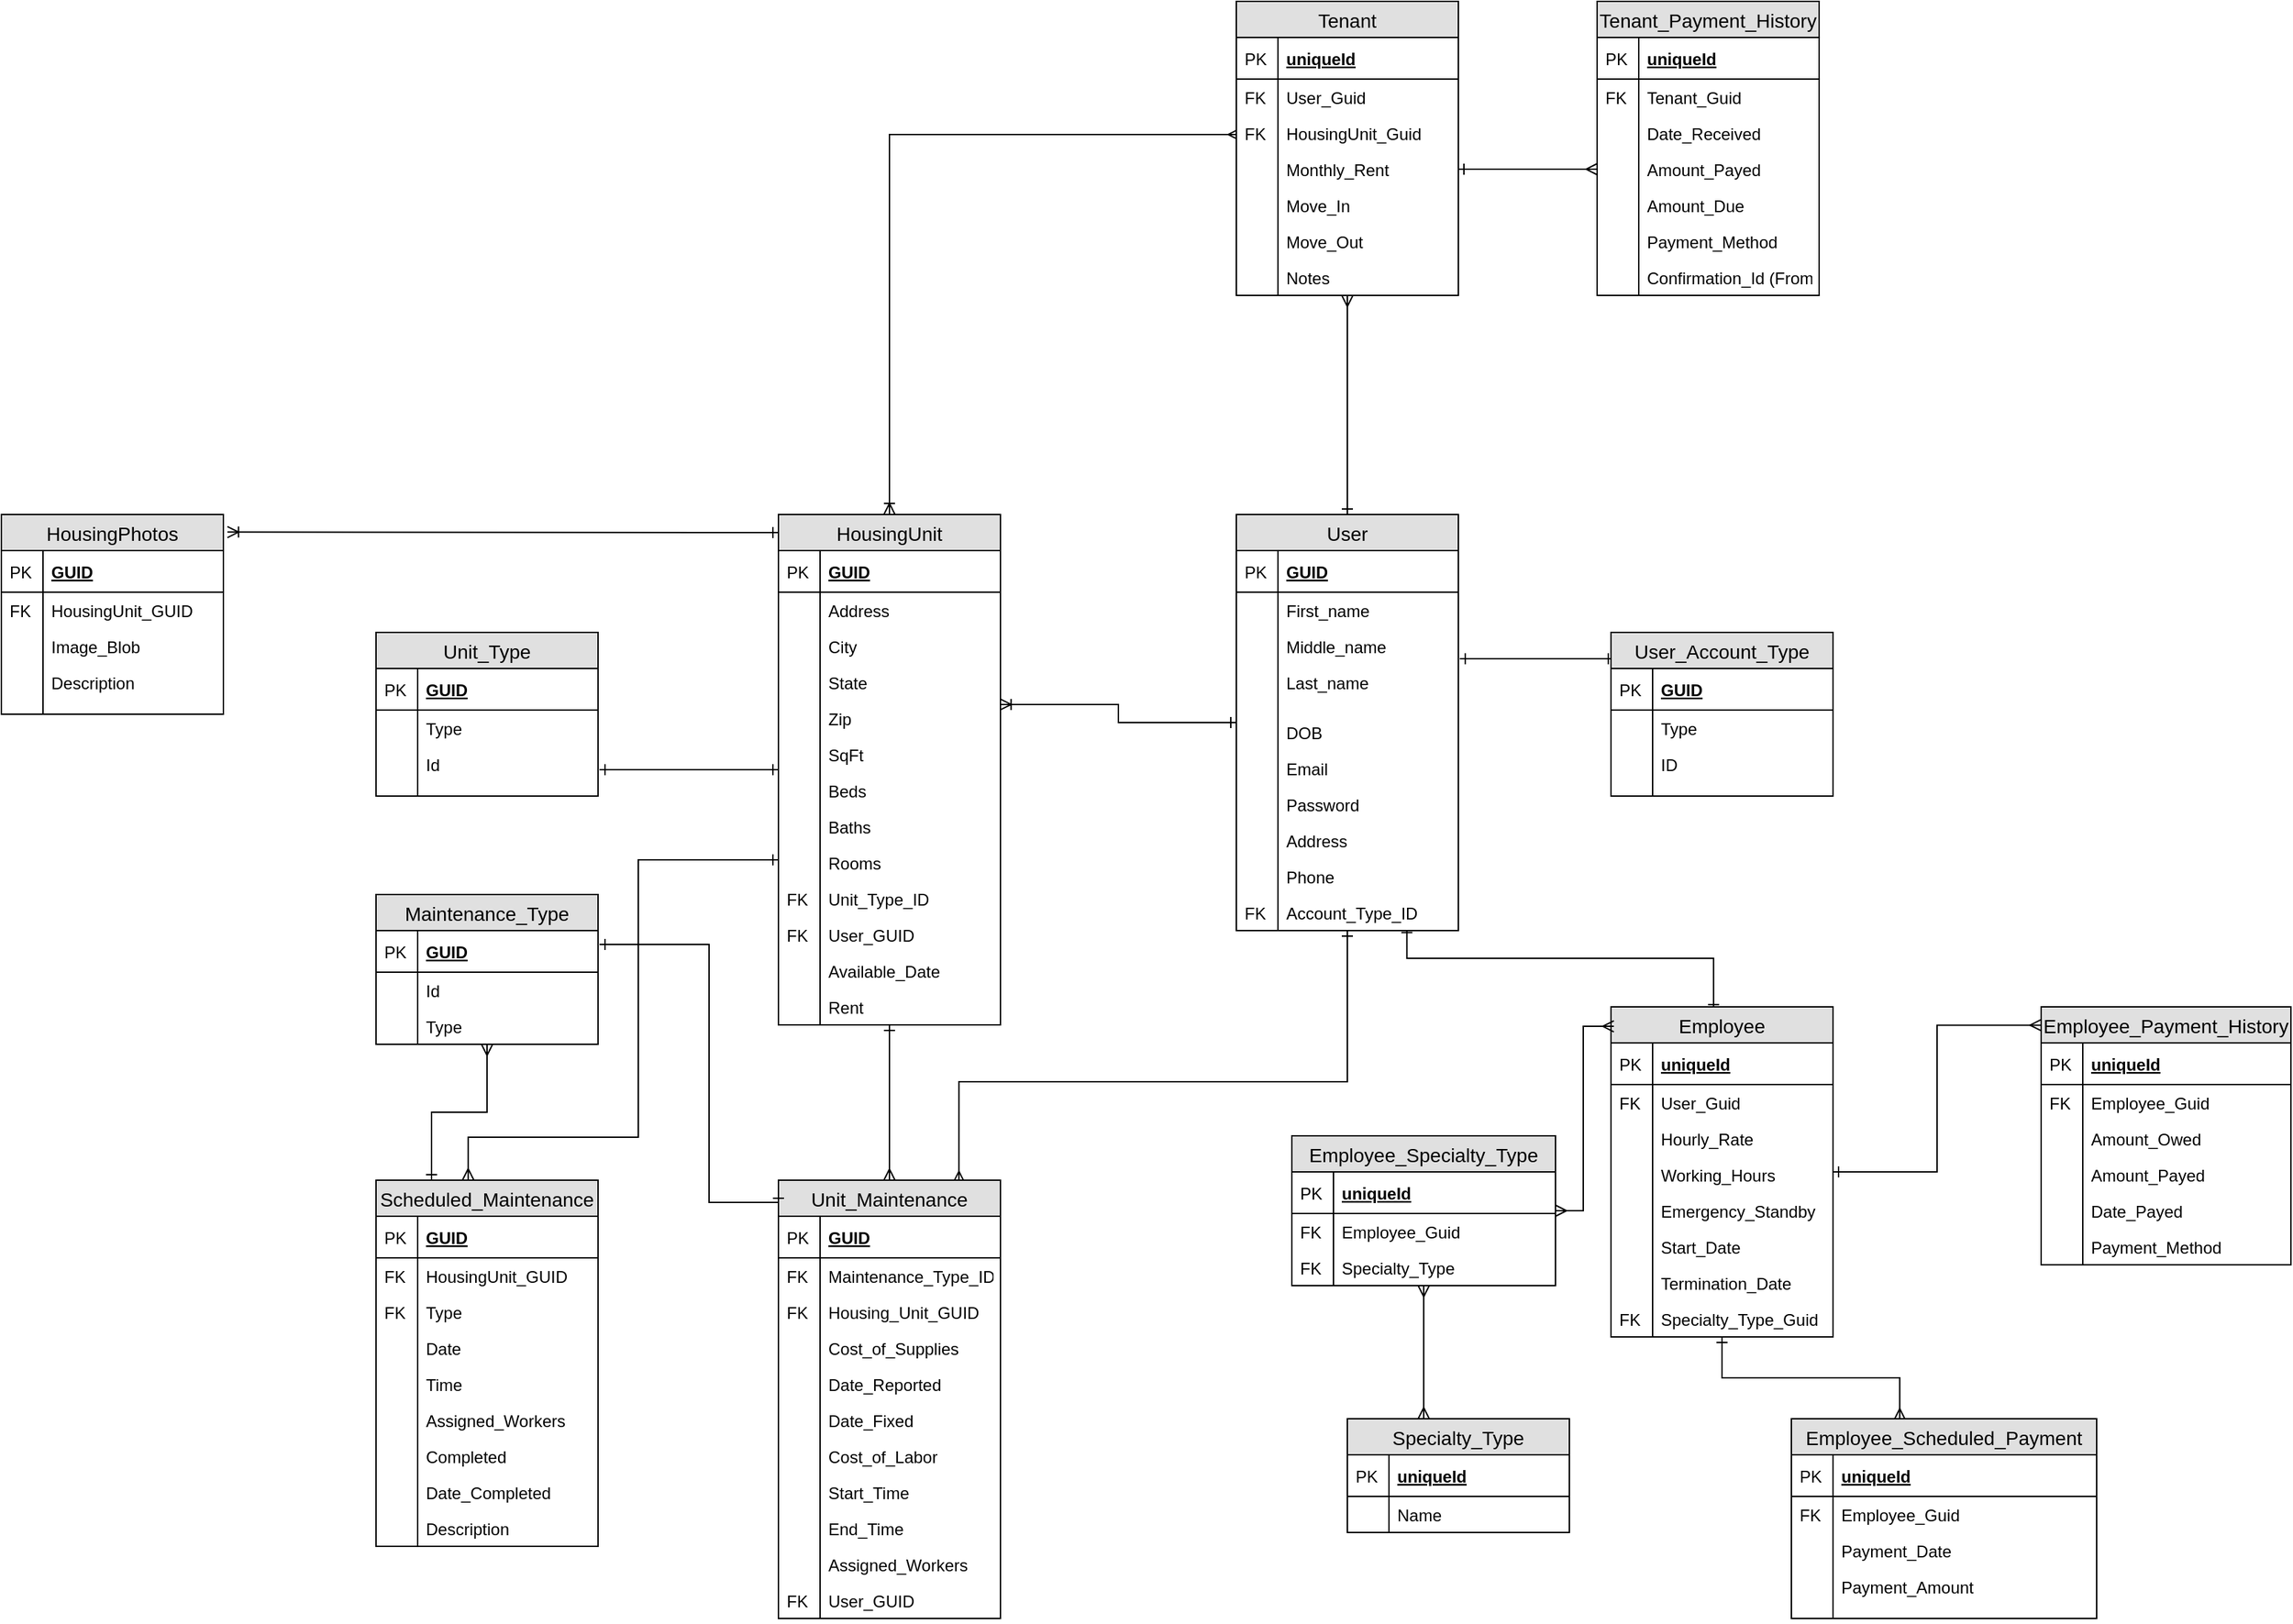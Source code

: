 <mxfile version="12.3.9" type="github" pages="1">
  <diagram id="KnrCbgfHcHc2aH7qZ3OJ" name="Page-1">
    <mxGraphModel dx="1712" dy="1533" grid="1" gridSize="10" guides="1" tooltips="1" connect="1" arrows="1" fold="1" page="1" pageScale="1" pageWidth="850" pageHeight="1100" math="0" shadow="0">
      <root>
        <mxCell id="0"/>
        <mxCell id="1" parent="0"/>
        <mxCell id="3mEz06m8wjwueaVQV1YL-37" style="edgeStyle=orthogonalEdgeStyle;rounded=0;orthogonalLoop=1;jettySize=auto;html=1;entryX=0.013;entryY=0.161;entryDx=0;entryDy=0;entryPerimeter=0;exitX=1.006;exitY=-0.154;exitDx=0;exitDy=0;exitPerimeter=0;startArrow=ERone;startFill=0;endArrow=ERone;endFill=0;" parent="1" source="3mEz06m8wjwueaVQV1YL-8" target="3mEz06m8wjwueaVQV1YL-26" edge="1">
          <mxGeometry relative="1" as="geometry"/>
        </mxCell>
        <mxCell id="3mEz06m8wjwueaVQV1YL-73" style="edgeStyle=orthogonalEdgeStyle;rounded=0;orthogonalLoop=1;jettySize=auto;html=1;startArrow=ERone;startFill=0;endArrow=ERoneToMany;endFill=0;entryX=0.998;entryY=0.115;entryDx=0;entryDy=0;entryPerimeter=0;" parent="1" source="3mEz06m8wjwueaVQV1YL-1" target="3mEz06m8wjwueaVQV1YL-49" edge="1">
          <mxGeometry relative="1" as="geometry"/>
        </mxCell>
        <mxCell id="3mEz06m8wjwueaVQV1YL-108" style="edgeStyle=orthogonalEdgeStyle;rounded=0;orthogonalLoop=1;jettySize=auto;html=1;entryX=0.813;entryY=0.005;entryDx=0;entryDy=0;entryPerimeter=0;startArrow=ERone;startFill=0;endArrow=ERmany;endFill=0;" parent="1" source="3mEz06m8wjwueaVQV1YL-1" target="3mEz06m8wjwueaVQV1YL-86" edge="1">
          <mxGeometry relative="1" as="geometry">
            <Array as="points">
              <mxPoint x="310" y="529"/>
              <mxPoint x="30" y="529"/>
            </Array>
          </mxGeometry>
        </mxCell>
        <mxCell id="gV_JKnu0QhGm8bdOi09o-18" style="edgeStyle=orthogonalEdgeStyle;rounded=0;orthogonalLoop=1;jettySize=auto;html=1;entryX=0.5;entryY=1;entryDx=0;entryDy=0;startArrow=ERone;startFill=0;endArrow=ERmany;endFill=0;" edge="1" parent="1" source="3mEz06m8wjwueaVQV1YL-1" target="gV_JKnu0QhGm8bdOi09o-1">
          <mxGeometry relative="1" as="geometry">
            <mxPoint x="290" y="-30" as="targetPoint"/>
          </mxGeometry>
        </mxCell>
        <mxCell id="gV_JKnu0QhGm8bdOi09o-121" style="edgeStyle=orthogonalEdgeStyle;rounded=0;orthogonalLoop=1;jettySize=auto;html=1;entryX=0.462;entryY=0.01;entryDx=0;entryDy=0;entryPerimeter=0;startArrow=ERone;startFill=0;endArrow=ERone;endFill=0;exitX=0.768;exitY=0.901;exitDx=0;exitDy=0;exitPerimeter=0;" edge="1" parent="1" source="3mEz06m8wjwueaVQV1YL-24" target="gV_JKnu0QhGm8bdOi09o-71">
          <mxGeometry relative="1" as="geometry">
            <Array as="points">
              <mxPoint x="353" y="440"/>
              <mxPoint x="574" y="440"/>
            </Array>
          </mxGeometry>
        </mxCell>
        <mxCell id="3mEz06m8wjwueaVQV1YL-1" value="User" style="swimlane;fontStyle=0;childLayout=stackLayout;horizontal=1;startSize=26;fillColor=#e0e0e0;horizontalStack=0;resizeParent=1;resizeParentMax=0;resizeLast=0;collapsible=1;marginBottom=0;swimlaneFillColor=#ffffff;align=center;fontSize=14;" parent="1" vertex="1">
          <mxGeometry x="230" y="120" width="160" height="300" as="geometry"/>
        </mxCell>
        <mxCell id="3mEz06m8wjwueaVQV1YL-2" value="GUID" style="shape=partialRectangle;top=0;left=0;right=0;bottom=1;align=left;verticalAlign=middle;fillColor=none;spacingLeft=34;spacingRight=4;overflow=hidden;rotatable=0;points=[[0,0.5],[1,0.5]];portConstraint=eastwest;dropTarget=0;fontStyle=5;fontSize=12;" parent="3mEz06m8wjwueaVQV1YL-1" vertex="1">
          <mxGeometry y="26" width="160" height="30" as="geometry"/>
        </mxCell>
        <mxCell id="3mEz06m8wjwueaVQV1YL-3" value="PK" style="shape=partialRectangle;top=0;left=0;bottom=0;fillColor=none;align=left;verticalAlign=middle;spacingLeft=4;spacingRight=4;overflow=hidden;rotatable=0;points=[];portConstraint=eastwest;part=1;fontSize=12;" parent="3mEz06m8wjwueaVQV1YL-2" vertex="1" connectable="0">
          <mxGeometry width="30" height="30" as="geometry"/>
        </mxCell>
        <mxCell id="3mEz06m8wjwueaVQV1YL-4" value="First_name" style="shape=partialRectangle;top=0;left=0;right=0;bottom=0;align=left;verticalAlign=top;fillColor=none;spacingLeft=34;spacingRight=4;overflow=hidden;rotatable=0;points=[[0,0.5],[1,0.5]];portConstraint=eastwest;dropTarget=0;fontSize=12;" parent="3mEz06m8wjwueaVQV1YL-1" vertex="1">
          <mxGeometry y="56" width="160" height="26" as="geometry"/>
        </mxCell>
        <mxCell id="3mEz06m8wjwueaVQV1YL-5" value="" style="shape=partialRectangle;top=0;left=0;bottom=0;fillColor=none;align=left;verticalAlign=top;spacingLeft=4;spacingRight=4;overflow=hidden;rotatable=0;points=[];portConstraint=eastwest;part=1;fontSize=12;" parent="3mEz06m8wjwueaVQV1YL-4" vertex="1" connectable="0">
          <mxGeometry width="30" height="26" as="geometry"/>
        </mxCell>
        <mxCell id="3mEz06m8wjwueaVQV1YL-6" value="Middle_name" style="shape=partialRectangle;top=0;left=0;right=0;bottom=0;align=left;verticalAlign=top;fillColor=none;spacingLeft=34;spacingRight=4;overflow=hidden;rotatable=0;points=[[0,0.5],[1,0.5]];portConstraint=eastwest;dropTarget=0;fontSize=12;" parent="3mEz06m8wjwueaVQV1YL-1" vertex="1">
          <mxGeometry y="82" width="160" height="26" as="geometry"/>
        </mxCell>
        <mxCell id="3mEz06m8wjwueaVQV1YL-7" value="" style="shape=partialRectangle;top=0;left=0;bottom=0;fillColor=none;align=left;verticalAlign=top;spacingLeft=4;spacingRight=4;overflow=hidden;rotatable=0;points=[];portConstraint=eastwest;part=1;fontSize=12;" parent="3mEz06m8wjwueaVQV1YL-6" vertex="1" connectable="0">
          <mxGeometry width="30" height="26" as="geometry"/>
        </mxCell>
        <mxCell id="3mEz06m8wjwueaVQV1YL-8" value="Last_name" style="shape=partialRectangle;top=0;left=0;right=0;bottom=0;align=left;verticalAlign=top;fillColor=none;spacingLeft=34;spacingRight=4;overflow=hidden;rotatable=0;points=[[0,0.5],[1,0.5]];portConstraint=eastwest;dropTarget=0;fontSize=12;" parent="3mEz06m8wjwueaVQV1YL-1" vertex="1">
          <mxGeometry y="108" width="160" height="26" as="geometry"/>
        </mxCell>
        <mxCell id="3mEz06m8wjwueaVQV1YL-9" value="" style="shape=partialRectangle;top=0;left=0;bottom=0;fillColor=none;align=left;verticalAlign=top;spacingLeft=4;spacingRight=4;overflow=hidden;rotatable=0;points=[];portConstraint=eastwest;part=1;fontSize=12;" parent="3mEz06m8wjwueaVQV1YL-8" vertex="1" connectable="0">
          <mxGeometry width="30" height="26" as="geometry"/>
        </mxCell>
        <mxCell id="3mEz06m8wjwueaVQV1YL-10" value="" style="shape=partialRectangle;top=0;left=0;right=0;bottom=0;align=left;verticalAlign=top;fillColor=none;spacingLeft=34;spacingRight=4;overflow=hidden;rotatable=0;points=[[0,0.5],[1,0.5]];portConstraint=eastwest;dropTarget=0;fontSize=12;" parent="3mEz06m8wjwueaVQV1YL-1" vertex="1">
          <mxGeometry y="134" width="160" height="10" as="geometry"/>
        </mxCell>
        <mxCell id="3mEz06m8wjwueaVQV1YL-11" value="" style="shape=partialRectangle;top=0;left=0;bottom=0;fillColor=none;align=left;verticalAlign=top;spacingLeft=4;spacingRight=4;overflow=hidden;rotatable=0;points=[];portConstraint=eastwest;part=1;fontSize=12;" parent="3mEz06m8wjwueaVQV1YL-10" vertex="1" connectable="0">
          <mxGeometry width="30" height="10" as="geometry"/>
        </mxCell>
        <mxCell id="3mEz06m8wjwueaVQV1YL-16" value="DOB" style="shape=partialRectangle;top=0;left=0;right=0;bottom=0;align=left;verticalAlign=top;fillColor=none;spacingLeft=34;spacingRight=4;overflow=hidden;rotatable=0;points=[[0,0.5],[1,0.5]];portConstraint=eastwest;dropTarget=0;fontSize=12;" parent="3mEz06m8wjwueaVQV1YL-1" vertex="1">
          <mxGeometry y="144" width="160" height="26" as="geometry"/>
        </mxCell>
        <mxCell id="3mEz06m8wjwueaVQV1YL-17" value="" style="shape=partialRectangle;top=0;left=0;bottom=0;fillColor=none;align=left;verticalAlign=top;spacingLeft=4;spacingRight=4;overflow=hidden;rotatable=0;points=[];portConstraint=eastwest;part=1;fontSize=12;" parent="3mEz06m8wjwueaVQV1YL-16" vertex="1" connectable="0">
          <mxGeometry width="30" height="26" as="geometry"/>
        </mxCell>
        <mxCell id="3mEz06m8wjwueaVQV1YL-18" value="Email" style="shape=partialRectangle;top=0;left=0;right=0;bottom=0;align=left;verticalAlign=top;fillColor=none;spacingLeft=34;spacingRight=4;overflow=hidden;rotatable=0;points=[[0,0.5],[1,0.5]];portConstraint=eastwest;dropTarget=0;fontSize=12;" parent="3mEz06m8wjwueaVQV1YL-1" vertex="1">
          <mxGeometry y="170" width="160" height="26" as="geometry"/>
        </mxCell>
        <mxCell id="3mEz06m8wjwueaVQV1YL-19" value="" style="shape=partialRectangle;top=0;left=0;bottom=0;fillColor=none;align=left;verticalAlign=top;spacingLeft=4;spacingRight=4;overflow=hidden;rotatable=0;points=[];portConstraint=eastwest;part=1;fontSize=12;" parent="3mEz06m8wjwueaVQV1YL-18" vertex="1" connectable="0">
          <mxGeometry width="30" height="26" as="geometry"/>
        </mxCell>
        <mxCell id="3mEz06m8wjwueaVQV1YL-20" value="Password" style="shape=partialRectangle;top=0;left=0;right=0;bottom=0;align=left;verticalAlign=top;fillColor=none;spacingLeft=34;spacingRight=4;overflow=hidden;rotatable=0;points=[[0,0.5],[1,0.5]];portConstraint=eastwest;dropTarget=0;fontSize=12;" parent="3mEz06m8wjwueaVQV1YL-1" vertex="1">
          <mxGeometry y="196" width="160" height="26" as="geometry"/>
        </mxCell>
        <mxCell id="3mEz06m8wjwueaVQV1YL-21" value="" style="shape=partialRectangle;top=0;left=0;bottom=0;fillColor=none;align=left;verticalAlign=top;spacingLeft=4;spacingRight=4;overflow=hidden;rotatable=0;points=[];portConstraint=eastwest;part=1;fontSize=12;" parent="3mEz06m8wjwueaVQV1YL-20" vertex="1" connectable="0">
          <mxGeometry width="30" height="26" as="geometry"/>
        </mxCell>
        <mxCell id="3mEz06m8wjwueaVQV1YL-22" value="Address" style="shape=partialRectangle;top=0;left=0;right=0;bottom=0;align=left;verticalAlign=top;fillColor=none;spacingLeft=34;spacingRight=4;overflow=hidden;rotatable=0;points=[[0,0.5],[1,0.5]];portConstraint=eastwest;dropTarget=0;fontSize=12;" parent="3mEz06m8wjwueaVQV1YL-1" vertex="1">
          <mxGeometry y="222" width="160" height="26" as="geometry"/>
        </mxCell>
        <mxCell id="3mEz06m8wjwueaVQV1YL-23" value="" style="shape=partialRectangle;top=0;left=0;bottom=0;fillColor=none;align=left;verticalAlign=top;spacingLeft=4;spacingRight=4;overflow=hidden;rotatable=0;points=[];portConstraint=eastwest;part=1;fontSize=12;" parent="3mEz06m8wjwueaVQV1YL-22" vertex="1" connectable="0">
          <mxGeometry width="30" height="26" as="geometry"/>
        </mxCell>
        <mxCell id="gV_JKnu0QhGm8bdOi09o-83" value="Phone" style="shape=partialRectangle;top=0;left=0;right=0;bottom=0;align=left;verticalAlign=top;fillColor=none;spacingLeft=34;spacingRight=4;overflow=hidden;rotatable=0;points=[[0,0.5],[1,0.5]];portConstraint=eastwest;dropTarget=0;fontSize=12;" vertex="1" parent="3mEz06m8wjwueaVQV1YL-1">
          <mxGeometry y="248" width="160" height="26" as="geometry"/>
        </mxCell>
        <mxCell id="gV_JKnu0QhGm8bdOi09o-84" value="" style="shape=partialRectangle;top=0;left=0;bottom=0;fillColor=none;align=left;verticalAlign=top;spacingLeft=4;spacingRight=4;overflow=hidden;rotatable=0;points=[];portConstraint=eastwest;part=1;fontSize=12;" vertex="1" connectable="0" parent="gV_JKnu0QhGm8bdOi09o-83">
          <mxGeometry width="30" height="26" as="geometry"/>
        </mxCell>
        <mxCell id="3mEz06m8wjwueaVQV1YL-24" value="Account_Type_ID" style="shape=partialRectangle;top=0;left=0;right=0;bottom=0;align=left;verticalAlign=top;fillColor=none;spacingLeft=34;spacingRight=4;overflow=hidden;rotatable=0;points=[[0,0.5],[1,0.5]];portConstraint=eastwest;dropTarget=0;fontSize=12;" parent="3mEz06m8wjwueaVQV1YL-1" vertex="1">
          <mxGeometry y="274" width="160" height="26" as="geometry"/>
        </mxCell>
        <mxCell id="3mEz06m8wjwueaVQV1YL-25" value="FK" style="shape=partialRectangle;top=0;left=0;bottom=0;fillColor=none;align=left;verticalAlign=top;spacingLeft=4;spacingRight=4;overflow=hidden;rotatable=0;points=[];portConstraint=eastwest;part=1;fontSize=12;" parent="3mEz06m8wjwueaVQV1YL-24" vertex="1" connectable="0">
          <mxGeometry width="30" height="26" as="geometry"/>
        </mxCell>
        <mxCell id="3mEz06m8wjwueaVQV1YL-26" value="User_Account_Type" style="swimlane;fontStyle=0;childLayout=stackLayout;horizontal=1;startSize=26;fillColor=#e0e0e0;horizontalStack=0;resizeParent=1;resizeParentMax=0;resizeLast=0;collapsible=1;marginBottom=0;swimlaneFillColor=#ffffff;align=center;fontSize=14;" parent="1" vertex="1">
          <mxGeometry x="500" y="205" width="160" height="118" as="geometry"/>
        </mxCell>
        <mxCell id="3mEz06m8wjwueaVQV1YL-27" value="GUID" style="shape=partialRectangle;top=0;left=0;right=0;bottom=1;align=left;verticalAlign=middle;fillColor=none;spacingLeft=34;spacingRight=4;overflow=hidden;rotatable=0;points=[[0,0.5],[1,0.5]];portConstraint=eastwest;dropTarget=0;fontStyle=5;fontSize=12;" parent="3mEz06m8wjwueaVQV1YL-26" vertex="1">
          <mxGeometry y="26" width="160" height="30" as="geometry"/>
        </mxCell>
        <mxCell id="3mEz06m8wjwueaVQV1YL-28" value="PK" style="shape=partialRectangle;top=0;left=0;bottom=0;fillColor=none;align=left;verticalAlign=middle;spacingLeft=4;spacingRight=4;overflow=hidden;rotatable=0;points=[];portConstraint=eastwest;part=1;fontSize=12;" parent="3mEz06m8wjwueaVQV1YL-27" vertex="1" connectable="0">
          <mxGeometry width="30" height="30" as="geometry"/>
        </mxCell>
        <mxCell id="3mEz06m8wjwueaVQV1YL-29" value="Type" style="shape=partialRectangle;top=0;left=0;right=0;bottom=0;align=left;verticalAlign=top;fillColor=none;spacingLeft=34;spacingRight=4;overflow=hidden;rotatable=0;points=[[0,0.5],[1,0.5]];portConstraint=eastwest;dropTarget=0;fontSize=12;" parent="3mEz06m8wjwueaVQV1YL-26" vertex="1">
          <mxGeometry y="56" width="160" height="26" as="geometry"/>
        </mxCell>
        <mxCell id="3mEz06m8wjwueaVQV1YL-30" value="" style="shape=partialRectangle;top=0;left=0;bottom=0;fillColor=none;align=left;verticalAlign=top;spacingLeft=4;spacingRight=4;overflow=hidden;rotatable=0;points=[];portConstraint=eastwest;part=1;fontSize=12;" parent="3mEz06m8wjwueaVQV1YL-29" vertex="1" connectable="0">
          <mxGeometry width="30" height="26" as="geometry"/>
        </mxCell>
        <mxCell id="3mEz06m8wjwueaVQV1YL-31" value="ID" style="shape=partialRectangle;top=0;left=0;right=0;bottom=0;align=left;verticalAlign=top;fillColor=none;spacingLeft=34;spacingRight=4;overflow=hidden;rotatable=0;points=[[0,0.5],[1,0.5]];portConstraint=eastwest;dropTarget=0;fontSize=12;" parent="3mEz06m8wjwueaVQV1YL-26" vertex="1">
          <mxGeometry y="82" width="160" height="26" as="geometry"/>
        </mxCell>
        <mxCell id="3mEz06m8wjwueaVQV1YL-32" value="" style="shape=partialRectangle;top=0;left=0;bottom=0;fillColor=none;align=left;verticalAlign=top;spacingLeft=4;spacingRight=4;overflow=hidden;rotatable=0;points=[];portConstraint=eastwest;part=1;fontSize=12;" parent="3mEz06m8wjwueaVQV1YL-31" vertex="1" connectable="0">
          <mxGeometry width="30" height="26" as="geometry"/>
        </mxCell>
        <mxCell id="3mEz06m8wjwueaVQV1YL-35" value="" style="shape=partialRectangle;top=0;left=0;right=0;bottom=0;align=left;verticalAlign=top;fillColor=none;spacingLeft=34;spacingRight=4;overflow=hidden;rotatable=0;points=[[0,0.5],[1,0.5]];portConstraint=eastwest;dropTarget=0;fontSize=12;" parent="3mEz06m8wjwueaVQV1YL-26" vertex="1">
          <mxGeometry y="108" width="160" height="10" as="geometry"/>
        </mxCell>
        <mxCell id="3mEz06m8wjwueaVQV1YL-36" value="" style="shape=partialRectangle;top=0;left=0;bottom=0;fillColor=none;align=left;verticalAlign=top;spacingLeft=4;spacingRight=4;overflow=hidden;rotatable=0;points=[];portConstraint=eastwest;part=1;fontSize=12;" parent="3mEz06m8wjwueaVQV1YL-35" vertex="1" connectable="0">
          <mxGeometry width="30" height="10" as="geometry"/>
        </mxCell>
        <mxCell id="3mEz06m8wjwueaVQV1YL-85" style="edgeStyle=orthogonalEdgeStyle;rounded=0;orthogonalLoop=1;jettySize=auto;html=1;startArrow=ERone;startFill=0;endArrow=ERone;endFill=0;" parent="1" source="3mEz06m8wjwueaVQV1YL-38" edge="1">
          <mxGeometry relative="1" as="geometry">
            <mxPoint x="-229" y="304" as="targetPoint"/>
          </mxGeometry>
        </mxCell>
        <mxCell id="3mEz06m8wjwueaVQV1YL-107" style="edgeStyle=orthogonalEdgeStyle;rounded=0;orthogonalLoop=1;jettySize=auto;html=1;entryX=0.5;entryY=0;entryDx=0;entryDy=0;startArrow=ERone;startFill=0;endArrow=ERmany;endFill=0;" parent="1" source="3mEz06m8wjwueaVQV1YL-38" target="3mEz06m8wjwueaVQV1YL-86" edge="1">
          <mxGeometry relative="1" as="geometry"/>
        </mxCell>
        <mxCell id="3mEz06m8wjwueaVQV1YL-147" style="edgeStyle=orthogonalEdgeStyle;rounded=0;orthogonalLoop=1;jettySize=auto;html=1;entryX=0.415;entryY=-0.001;entryDx=0;entryDy=0;entryPerimeter=0;startArrow=ERone;startFill=0;endArrow=ERmany;endFill=0;" parent="1" source="3mEz06m8wjwueaVQV1YL-38" target="3mEz06m8wjwueaVQV1YL-125" edge="1">
          <mxGeometry relative="1" as="geometry">
            <Array as="points">
              <mxPoint x="-201" y="369"/>
              <mxPoint x="-201" y="569"/>
              <mxPoint x="-324" y="569"/>
            </Array>
          </mxGeometry>
        </mxCell>
        <mxCell id="3mEz06m8wjwueaVQV1YL-161" style="edgeStyle=orthogonalEdgeStyle;rounded=0;orthogonalLoop=1;jettySize=auto;html=1;entryX=1.018;entryY=0.088;entryDx=0;entryDy=0;entryPerimeter=0;startArrow=ERone;startFill=0;endArrow=ERoneToMany;endFill=0;" parent="1" source="3mEz06m8wjwueaVQV1YL-38" target="3mEz06m8wjwueaVQV1YL-150" edge="1">
          <mxGeometry relative="1" as="geometry">
            <Array as="points">
              <mxPoint x="-150" y="133"/>
              <mxPoint x="-150" y="133"/>
            </Array>
          </mxGeometry>
        </mxCell>
        <mxCell id="gV_JKnu0QhGm8bdOi09o-19" style="edgeStyle=orthogonalEdgeStyle;rounded=0;orthogonalLoop=1;jettySize=auto;html=1;entryX=0.013;entryY=1.538;entryDx=0;entryDy=0;entryPerimeter=0;startArrow=ERoneToMany;startFill=0;endArrow=ERmany;endFill=0;exitX=0.5;exitY=0;exitDx=0;exitDy=0;" edge="1" parent="1" source="3mEz06m8wjwueaVQV1YL-38" target="gV_JKnu0QhGm8bdOi09o-4">
          <mxGeometry relative="1" as="geometry"/>
        </mxCell>
        <mxCell id="3mEz06m8wjwueaVQV1YL-38" value="HousingUnit" style="swimlane;fontStyle=0;childLayout=stackLayout;horizontal=1;startSize=26;fillColor=#e0e0e0;horizontalStack=0;resizeParent=1;resizeParentMax=0;resizeLast=0;collapsible=1;marginBottom=0;swimlaneFillColor=#ffffff;align=center;fontSize=14;" parent="1" vertex="1">
          <mxGeometry x="-100" y="120" width="160" height="368" as="geometry"/>
        </mxCell>
        <mxCell id="3mEz06m8wjwueaVQV1YL-39" value="GUID" style="shape=partialRectangle;top=0;left=0;right=0;bottom=1;align=left;verticalAlign=middle;fillColor=none;spacingLeft=34;spacingRight=4;overflow=hidden;rotatable=0;points=[[0,0.5],[1,0.5]];portConstraint=eastwest;dropTarget=0;fontStyle=5;fontSize=12;" parent="3mEz06m8wjwueaVQV1YL-38" vertex="1">
          <mxGeometry y="26" width="160" height="30" as="geometry"/>
        </mxCell>
        <mxCell id="3mEz06m8wjwueaVQV1YL-40" value="PK" style="shape=partialRectangle;top=0;left=0;bottom=0;fillColor=none;align=left;verticalAlign=middle;spacingLeft=4;spacingRight=4;overflow=hidden;rotatable=0;points=[];portConstraint=eastwest;part=1;fontSize=12;" parent="3mEz06m8wjwueaVQV1YL-39" vertex="1" connectable="0">
          <mxGeometry width="30" height="30" as="geometry"/>
        </mxCell>
        <mxCell id="3mEz06m8wjwueaVQV1YL-41" value="Address" style="shape=partialRectangle;top=0;left=0;right=0;bottom=0;align=left;verticalAlign=top;fillColor=none;spacingLeft=34;spacingRight=4;overflow=hidden;rotatable=0;points=[[0,0.5],[1,0.5]];portConstraint=eastwest;dropTarget=0;fontSize=12;" parent="3mEz06m8wjwueaVQV1YL-38" vertex="1">
          <mxGeometry y="56" width="160" height="26" as="geometry"/>
        </mxCell>
        <mxCell id="3mEz06m8wjwueaVQV1YL-42" value="" style="shape=partialRectangle;top=0;left=0;bottom=0;fillColor=none;align=left;verticalAlign=top;spacingLeft=4;spacingRight=4;overflow=hidden;rotatable=0;points=[];portConstraint=eastwest;part=1;fontSize=12;" parent="3mEz06m8wjwueaVQV1YL-41" vertex="1" connectable="0">
          <mxGeometry width="30" height="26" as="geometry"/>
        </mxCell>
        <mxCell id="3mEz06m8wjwueaVQV1YL-43" value="City" style="shape=partialRectangle;top=0;left=0;right=0;bottom=0;align=left;verticalAlign=top;fillColor=none;spacingLeft=34;spacingRight=4;overflow=hidden;rotatable=0;points=[[0,0.5],[1,0.5]];portConstraint=eastwest;dropTarget=0;fontSize=12;" parent="3mEz06m8wjwueaVQV1YL-38" vertex="1">
          <mxGeometry y="82" width="160" height="26" as="geometry"/>
        </mxCell>
        <mxCell id="3mEz06m8wjwueaVQV1YL-44" value="" style="shape=partialRectangle;top=0;left=0;bottom=0;fillColor=none;align=left;verticalAlign=top;spacingLeft=4;spacingRight=4;overflow=hidden;rotatable=0;points=[];portConstraint=eastwest;part=1;fontSize=12;" parent="3mEz06m8wjwueaVQV1YL-43" vertex="1" connectable="0">
          <mxGeometry width="30" height="26" as="geometry"/>
        </mxCell>
        <mxCell id="3mEz06m8wjwueaVQV1YL-45" value="State" style="shape=partialRectangle;top=0;left=0;right=0;bottom=0;align=left;verticalAlign=top;fillColor=none;spacingLeft=34;spacingRight=4;overflow=hidden;rotatable=0;points=[[0,0.5],[1,0.5]];portConstraint=eastwest;dropTarget=0;fontSize=12;" parent="3mEz06m8wjwueaVQV1YL-38" vertex="1">
          <mxGeometry y="108" width="160" height="26" as="geometry"/>
        </mxCell>
        <mxCell id="3mEz06m8wjwueaVQV1YL-46" value="" style="shape=partialRectangle;top=0;left=0;bottom=0;fillColor=none;align=left;verticalAlign=top;spacingLeft=4;spacingRight=4;overflow=hidden;rotatable=0;points=[];portConstraint=eastwest;part=1;fontSize=12;" parent="3mEz06m8wjwueaVQV1YL-45" vertex="1" connectable="0">
          <mxGeometry width="30" height="26" as="geometry"/>
        </mxCell>
        <mxCell id="3mEz06m8wjwueaVQV1YL-49" value="Zip" style="shape=partialRectangle;top=0;left=0;right=0;bottom=0;align=left;verticalAlign=top;fillColor=none;spacingLeft=34;spacingRight=4;overflow=hidden;rotatable=0;points=[[0,0.5],[1,0.5]];portConstraint=eastwest;dropTarget=0;fontSize=12;" parent="3mEz06m8wjwueaVQV1YL-38" vertex="1">
          <mxGeometry y="134" width="160" height="26" as="geometry"/>
        </mxCell>
        <mxCell id="3mEz06m8wjwueaVQV1YL-50" value="" style="shape=partialRectangle;top=0;left=0;bottom=0;fillColor=none;align=left;verticalAlign=top;spacingLeft=4;spacingRight=4;overflow=hidden;rotatable=0;points=[];portConstraint=eastwest;part=1;fontSize=12;" parent="3mEz06m8wjwueaVQV1YL-49" vertex="1" connectable="0">
          <mxGeometry width="30" height="26" as="geometry"/>
        </mxCell>
        <mxCell id="3mEz06m8wjwueaVQV1YL-51" value="SqFt" style="shape=partialRectangle;top=0;left=0;right=0;bottom=0;align=left;verticalAlign=top;fillColor=none;spacingLeft=34;spacingRight=4;overflow=hidden;rotatable=0;points=[[0,0.5],[1,0.5]];portConstraint=eastwest;dropTarget=0;fontSize=12;" parent="3mEz06m8wjwueaVQV1YL-38" vertex="1">
          <mxGeometry y="160" width="160" height="26" as="geometry"/>
        </mxCell>
        <mxCell id="3mEz06m8wjwueaVQV1YL-52" value="" style="shape=partialRectangle;top=0;left=0;bottom=0;fillColor=none;align=left;verticalAlign=top;spacingLeft=4;spacingRight=4;overflow=hidden;rotatable=0;points=[];portConstraint=eastwest;part=1;fontSize=12;" parent="3mEz06m8wjwueaVQV1YL-51" vertex="1" connectable="0">
          <mxGeometry width="30" height="26" as="geometry"/>
        </mxCell>
        <mxCell id="3mEz06m8wjwueaVQV1YL-53" value="Beds" style="shape=partialRectangle;top=0;left=0;right=0;bottom=0;align=left;verticalAlign=top;fillColor=none;spacingLeft=34;spacingRight=4;overflow=hidden;rotatable=0;points=[[0,0.5],[1,0.5]];portConstraint=eastwest;dropTarget=0;fontSize=12;" parent="3mEz06m8wjwueaVQV1YL-38" vertex="1">
          <mxGeometry y="186" width="160" height="26" as="geometry"/>
        </mxCell>
        <mxCell id="3mEz06m8wjwueaVQV1YL-54" value="" style="shape=partialRectangle;top=0;left=0;bottom=0;fillColor=none;align=left;verticalAlign=top;spacingLeft=4;spacingRight=4;overflow=hidden;rotatable=0;points=[];portConstraint=eastwest;part=1;fontSize=12;" parent="3mEz06m8wjwueaVQV1YL-53" vertex="1" connectable="0">
          <mxGeometry width="30" height="26" as="geometry"/>
        </mxCell>
        <mxCell id="3mEz06m8wjwueaVQV1YL-55" value="Baths" style="shape=partialRectangle;top=0;left=0;right=0;bottom=0;align=left;verticalAlign=top;fillColor=none;spacingLeft=34;spacingRight=4;overflow=hidden;rotatable=0;points=[[0,0.5],[1,0.5]];portConstraint=eastwest;dropTarget=0;fontSize=12;" parent="3mEz06m8wjwueaVQV1YL-38" vertex="1">
          <mxGeometry y="212" width="160" height="26" as="geometry"/>
        </mxCell>
        <mxCell id="3mEz06m8wjwueaVQV1YL-56" value="" style="shape=partialRectangle;top=0;left=0;bottom=0;fillColor=none;align=left;verticalAlign=top;spacingLeft=4;spacingRight=4;overflow=hidden;rotatable=0;points=[];portConstraint=eastwest;part=1;fontSize=12;" parent="3mEz06m8wjwueaVQV1YL-55" vertex="1" connectable="0">
          <mxGeometry width="30" height="26" as="geometry"/>
        </mxCell>
        <mxCell id="3mEz06m8wjwueaVQV1YL-57" value="Rooms" style="shape=partialRectangle;top=0;left=0;right=0;bottom=0;align=left;verticalAlign=top;fillColor=none;spacingLeft=34;spacingRight=4;overflow=hidden;rotatable=0;points=[[0,0.5],[1,0.5]];portConstraint=eastwest;dropTarget=0;fontSize=12;" parent="3mEz06m8wjwueaVQV1YL-38" vertex="1">
          <mxGeometry y="238" width="160" height="26" as="geometry"/>
        </mxCell>
        <mxCell id="3mEz06m8wjwueaVQV1YL-58" value="" style="shape=partialRectangle;top=0;left=0;bottom=0;fillColor=none;align=left;verticalAlign=top;spacingLeft=4;spacingRight=4;overflow=hidden;rotatable=0;points=[];portConstraint=eastwest;part=1;fontSize=12;" parent="3mEz06m8wjwueaVQV1YL-57" vertex="1" connectable="0">
          <mxGeometry width="30" height="26" as="geometry"/>
        </mxCell>
        <mxCell id="3mEz06m8wjwueaVQV1YL-59" value="Unit_Type_ID" style="shape=partialRectangle;top=0;left=0;right=0;bottom=0;align=left;verticalAlign=top;fillColor=none;spacingLeft=34;spacingRight=4;overflow=hidden;rotatable=0;points=[[0,0.5],[1,0.5]];portConstraint=eastwest;dropTarget=0;fontSize=12;" parent="3mEz06m8wjwueaVQV1YL-38" vertex="1">
          <mxGeometry y="264" width="160" height="26" as="geometry"/>
        </mxCell>
        <mxCell id="3mEz06m8wjwueaVQV1YL-60" value="FK" style="shape=partialRectangle;top=0;left=0;bottom=0;fillColor=none;align=left;verticalAlign=top;spacingLeft=4;spacingRight=4;overflow=hidden;rotatable=0;points=[];portConstraint=eastwest;part=1;fontSize=12;" parent="3mEz06m8wjwueaVQV1YL-59" vertex="1" connectable="0">
          <mxGeometry width="30" height="26" as="geometry"/>
        </mxCell>
        <mxCell id="3mEz06m8wjwueaVQV1YL-67" value="User_GUID" style="shape=partialRectangle;top=0;left=0;right=0;bottom=0;align=left;verticalAlign=top;fillColor=none;spacingLeft=34;spacingRight=4;overflow=hidden;rotatable=0;points=[[0,0.5],[1,0.5]];portConstraint=eastwest;dropTarget=0;fontSize=12;" parent="3mEz06m8wjwueaVQV1YL-38" vertex="1">
          <mxGeometry y="290" width="160" height="26" as="geometry"/>
        </mxCell>
        <mxCell id="3mEz06m8wjwueaVQV1YL-68" value="FK" style="shape=partialRectangle;top=0;left=0;bottom=0;fillColor=none;align=left;verticalAlign=top;spacingLeft=4;spacingRight=4;overflow=hidden;rotatable=0;points=[];portConstraint=eastwest;part=1;fontSize=12;" parent="3mEz06m8wjwueaVQV1YL-67" vertex="1" connectable="0">
          <mxGeometry width="30" height="26" as="geometry"/>
        </mxCell>
        <mxCell id="3mEz06m8wjwueaVQV1YL-69" value="Available_Date" style="shape=partialRectangle;top=0;left=0;right=0;bottom=0;align=left;verticalAlign=top;fillColor=none;spacingLeft=34;spacingRight=4;overflow=hidden;rotatable=0;points=[[0,0.5],[1,0.5]];portConstraint=eastwest;dropTarget=0;fontSize=12;" parent="3mEz06m8wjwueaVQV1YL-38" vertex="1">
          <mxGeometry y="316" width="160" height="26" as="geometry"/>
        </mxCell>
        <mxCell id="3mEz06m8wjwueaVQV1YL-70" value="" style="shape=partialRectangle;top=0;left=0;bottom=0;fillColor=none;align=left;verticalAlign=top;spacingLeft=4;spacingRight=4;overflow=hidden;rotatable=0;points=[];portConstraint=eastwest;part=1;fontSize=12;" parent="3mEz06m8wjwueaVQV1YL-69" vertex="1" connectable="0">
          <mxGeometry width="30" height="26" as="geometry"/>
        </mxCell>
        <mxCell id="3mEz06m8wjwueaVQV1YL-71" value="Rent" style="shape=partialRectangle;top=0;left=0;right=0;bottom=0;align=left;verticalAlign=top;fillColor=none;spacingLeft=34;spacingRight=4;overflow=hidden;rotatable=0;points=[[0,0.5],[1,0.5]];portConstraint=eastwest;dropTarget=0;fontSize=12;" parent="3mEz06m8wjwueaVQV1YL-38" vertex="1">
          <mxGeometry y="342" width="160" height="26" as="geometry"/>
        </mxCell>
        <mxCell id="3mEz06m8wjwueaVQV1YL-72" value="" style="shape=partialRectangle;top=0;left=0;bottom=0;fillColor=none;align=left;verticalAlign=top;spacingLeft=4;spacingRight=4;overflow=hidden;rotatable=0;points=[];portConstraint=eastwest;part=1;fontSize=12;" parent="3mEz06m8wjwueaVQV1YL-71" vertex="1" connectable="0">
          <mxGeometry width="30" height="26" as="geometry"/>
        </mxCell>
        <mxCell id="3mEz06m8wjwueaVQV1YL-74" value="Unit_Type" style="swimlane;fontStyle=0;childLayout=stackLayout;horizontal=1;startSize=26;fillColor=#e0e0e0;horizontalStack=0;resizeParent=1;resizeParentMax=0;resizeLast=0;collapsible=1;marginBottom=0;swimlaneFillColor=#ffffff;align=center;fontSize=14;" parent="1" vertex="1">
          <mxGeometry x="-390" y="205" width="160" height="118" as="geometry"/>
        </mxCell>
        <mxCell id="3mEz06m8wjwueaVQV1YL-75" value="GUID" style="shape=partialRectangle;top=0;left=0;right=0;bottom=1;align=left;verticalAlign=middle;fillColor=none;spacingLeft=34;spacingRight=4;overflow=hidden;rotatable=0;points=[[0,0.5],[1,0.5]];portConstraint=eastwest;dropTarget=0;fontStyle=5;fontSize=12;" parent="3mEz06m8wjwueaVQV1YL-74" vertex="1">
          <mxGeometry y="26" width="160" height="30" as="geometry"/>
        </mxCell>
        <mxCell id="3mEz06m8wjwueaVQV1YL-76" value="PK" style="shape=partialRectangle;top=0;left=0;bottom=0;fillColor=none;align=left;verticalAlign=middle;spacingLeft=4;spacingRight=4;overflow=hidden;rotatable=0;points=[];portConstraint=eastwest;part=1;fontSize=12;" parent="3mEz06m8wjwueaVQV1YL-75" vertex="1" connectable="0">
          <mxGeometry width="30" height="30" as="geometry"/>
        </mxCell>
        <mxCell id="3mEz06m8wjwueaVQV1YL-77" value="Type" style="shape=partialRectangle;top=0;left=0;right=0;bottom=0;align=left;verticalAlign=top;fillColor=none;spacingLeft=34;spacingRight=4;overflow=hidden;rotatable=0;points=[[0,0.5],[1,0.5]];portConstraint=eastwest;dropTarget=0;fontSize=12;" parent="3mEz06m8wjwueaVQV1YL-74" vertex="1">
          <mxGeometry y="56" width="160" height="26" as="geometry"/>
        </mxCell>
        <mxCell id="3mEz06m8wjwueaVQV1YL-78" value="" style="shape=partialRectangle;top=0;left=0;bottom=0;fillColor=none;align=left;verticalAlign=top;spacingLeft=4;spacingRight=4;overflow=hidden;rotatable=0;points=[];portConstraint=eastwest;part=1;fontSize=12;" parent="3mEz06m8wjwueaVQV1YL-77" vertex="1" connectable="0">
          <mxGeometry width="30" height="26" as="geometry"/>
        </mxCell>
        <mxCell id="3mEz06m8wjwueaVQV1YL-79" value="Id" style="shape=partialRectangle;top=0;left=0;right=0;bottom=0;align=left;verticalAlign=top;fillColor=none;spacingLeft=34;spacingRight=4;overflow=hidden;rotatable=0;points=[[0,0.5],[1,0.5]];portConstraint=eastwest;dropTarget=0;fontSize=12;" parent="3mEz06m8wjwueaVQV1YL-74" vertex="1">
          <mxGeometry y="82" width="160" height="26" as="geometry"/>
        </mxCell>
        <mxCell id="3mEz06m8wjwueaVQV1YL-80" value="" style="shape=partialRectangle;top=0;left=0;bottom=0;fillColor=none;align=left;verticalAlign=top;spacingLeft=4;spacingRight=4;overflow=hidden;rotatable=0;points=[];portConstraint=eastwest;part=1;fontSize=12;" parent="3mEz06m8wjwueaVQV1YL-79" vertex="1" connectable="0">
          <mxGeometry width="30" height="26" as="geometry"/>
        </mxCell>
        <mxCell id="3mEz06m8wjwueaVQV1YL-83" value="" style="shape=partialRectangle;top=0;left=0;right=0;bottom=0;align=left;verticalAlign=top;fillColor=none;spacingLeft=34;spacingRight=4;overflow=hidden;rotatable=0;points=[[0,0.5],[1,0.5]];portConstraint=eastwest;dropTarget=0;fontSize=12;" parent="3mEz06m8wjwueaVQV1YL-74" vertex="1">
          <mxGeometry y="108" width="160" height="10" as="geometry"/>
        </mxCell>
        <mxCell id="3mEz06m8wjwueaVQV1YL-84" value="" style="shape=partialRectangle;top=0;left=0;bottom=0;fillColor=none;align=left;verticalAlign=top;spacingLeft=4;spacingRight=4;overflow=hidden;rotatable=0;points=[];portConstraint=eastwest;part=1;fontSize=12;" parent="3mEz06m8wjwueaVQV1YL-83" vertex="1" connectable="0">
          <mxGeometry width="30" height="10" as="geometry"/>
        </mxCell>
        <mxCell id="3mEz06m8wjwueaVQV1YL-86" value="Unit_Maintenance" style="swimlane;fontStyle=0;childLayout=stackLayout;horizontal=1;startSize=26;fillColor=#e0e0e0;horizontalStack=0;resizeParent=1;resizeParentMax=0;resizeLast=0;collapsible=1;marginBottom=0;swimlaneFillColor=#ffffff;align=center;fontSize=14;" parent="1" vertex="1">
          <mxGeometry x="-100" y="600" width="160" height="316" as="geometry"/>
        </mxCell>
        <mxCell id="3mEz06m8wjwueaVQV1YL-87" value="GUID" style="shape=partialRectangle;top=0;left=0;right=0;bottom=1;align=left;verticalAlign=middle;fillColor=none;spacingLeft=34;spacingRight=4;overflow=hidden;rotatable=0;points=[[0,0.5],[1,0.5]];portConstraint=eastwest;dropTarget=0;fontStyle=5;fontSize=12;" parent="3mEz06m8wjwueaVQV1YL-86" vertex="1">
          <mxGeometry y="26" width="160" height="30" as="geometry"/>
        </mxCell>
        <mxCell id="3mEz06m8wjwueaVQV1YL-88" value="PK" style="shape=partialRectangle;top=0;left=0;bottom=0;fillColor=none;align=left;verticalAlign=middle;spacingLeft=4;spacingRight=4;overflow=hidden;rotatable=0;points=[];portConstraint=eastwest;part=1;fontSize=12;" parent="3mEz06m8wjwueaVQV1YL-87" vertex="1" connectable="0">
          <mxGeometry width="30" height="30" as="geometry"/>
        </mxCell>
        <mxCell id="3mEz06m8wjwueaVQV1YL-89" value="Maintenance_Type_ID" style="shape=partialRectangle;top=0;left=0;right=0;bottom=0;align=left;verticalAlign=top;fillColor=none;spacingLeft=34;spacingRight=4;overflow=hidden;rotatable=0;points=[[0,0.5],[1,0.5]];portConstraint=eastwest;dropTarget=0;fontSize=12;" parent="3mEz06m8wjwueaVQV1YL-86" vertex="1">
          <mxGeometry y="56" width="160" height="26" as="geometry"/>
        </mxCell>
        <mxCell id="3mEz06m8wjwueaVQV1YL-90" value="FK" style="shape=partialRectangle;top=0;left=0;bottom=0;fillColor=none;align=left;verticalAlign=top;spacingLeft=4;spacingRight=4;overflow=hidden;rotatable=0;points=[];portConstraint=eastwest;part=1;fontSize=12;" parent="3mEz06m8wjwueaVQV1YL-89" vertex="1" connectable="0">
          <mxGeometry width="30" height="26" as="geometry"/>
        </mxCell>
        <mxCell id="3mEz06m8wjwueaVQV1YL-121" value="Housing_Unit_GUID" style="shape=partialRectangle;top=0;left=0;right=0;bottom=0;align=left;verticalAlign=top;fillColor=none;spacingLeft=34;spacingRight=4;overflow=hidden;rotatable=0;points=[[0,0.5],[1,0.5]];portConstraint=eastwest;dropTarget=0;fontSize=12;" parent="3mEz06m8wjwueaVQV1YL-86" vertex="1">
          <mxGeometry y="82" width="160" height="26" as="geometry"/>
        </mxCell>
        <mxCell id="3mEz06m8wjwueaVQV1YL-122" value="FK" style="shape=partialRectangle;top=0;left=0;bottom=0;fillColor=none;align=left;verticalAlign=top;spacingLeft=4;spacingRight=4;overflow=hidden;rotatable=0;points=[];portConstraint=eastwest;part=1;fontSize=12;" parent="3mEz06m8wjwueaVQV1YL-121" vertex="1" connectable="0">
          <mxGeometry width="30" height="26" as="geometry"/>
        </mxCell>
        <mxCell id="3mEz06m8wjwueaVQV1YL-91" value="Cost_of_Supplies" style="shape=partialRectangle;top=0;left=0;right=0;bottom=0;align=left;verticalAlign=top;fillColor=none;spacingLeft=34;spacingRight=4;overflow=hidden;rotatable=0;points=[[0,0.5],[1,0.5]];portConstraint=eastwest;dropTarget=0;fontSize=12;" parent="3mEz06m8wjwueaVQV1YL-86" vertex="1">
          <mxGeometry y="108" width="160" height="26" as="geometry"/>
        </mxCell>
        <mxCell id="3mEz06m8wjwueaVQV1YL-92" value="" style="shape=partialRectangle;top=0;left=0;bottom=0;fillColor=none;align=left;verticalAlign=top;spacingLeft=4;spacingRight=4;overflow=hidden;rotatable=0;points=[];portConstraint=eastwest;part=1;fontSize=12;" parent="3mEz06m8wjwueaVQV1YL-91" vertex="1" connectable="0">
          <mxGeometry width="30" height="26" as="geometry"/>
        </mxCell>
        <mxCell id="3mEz06m8wjwueaVQV1YL-93" value="Date_Reported" style="shape=partialRectangle;top=0;left=0;right=0;bottom=0;align=left;verticalAlign=top;fillColor=none;spacingLeft=34;spacingRight=4;overflow=hidden;rotatable=0;points=[[0,0.5],[1,0.5]];portConstraint=eastwest;dropTarget=0;fontSize=12;" parent="3mEz06m8wjwueaVQV1YL-86" vertex="1">
          <mxGeometry y="134" width="160" height="26" as="geometry"/>
        </mxCell>
        <mxCell id="3mEz06m8wjwueaVQV1YL-94" value="" style="shape=partialRectangle;top=0;left=0;bottom=0;fillColor=none;align=left;verticalAlign=top;spacingLeft=4;spacingRight=4;overflow=hidden;rotatable=0;points=[];portConstraint=eastwest;part=1;fontSize=12;" parent="3mEz06m8wjwueaVQV1YL-93" vertex="1" connectable="0">
          <mxGeometry width="30" height="26" as="geometry"/>
        </mxCell>
        <mxCell id="3mEz06m8wjwueaVQV1YL-97" value="Date_Fixed" style="shape=partialRectangle;top=0;left=0;right=0;bottom=0;align=left;verticalAlign=top;fillColor=none;spacingLeft=34;spacingRight=4;overflow=hidden;rotatable=0;points=[[0,0.5],[1,0.5]];portConstraint=eastwest;dropTarget=0;fontSize=12;" parent="3mEz06m8wjwueaVQV1YL-86" vertex="1">
          <mxGeometry y="160" width="160" height="26" as="geometry"/>
        </mxCell>
        <mxCell id="3mEz06m8wjwueaVQV1YL-98" value="" style="shape=partialRectangle;top=0;left=0;bottom=0;fillColor=none;align=left;verticalAlign=top;spacingLeft=4;spacingRight=4;overflow=hidden;rotatable=0;points=[];portConstraint=eastwest;part=1;fontSize=12;" parent="3mEz06m8wjwueaVQV1YL-97" vertex="1" connectable="0">
          <mxGeometry width="30" height="26" as="geometry"/>
        </mxCell>
        <mxCell id="3mEz06m8wjwueaVQV1YL-99" value="Cost_of_Labor" style="shape=partialRectangle;top=0;left=0;right=0;bottom=0;align=left;verticalAlign=top;fillColor=none;spacingLeft=34;spacingRight=4;overflow=hidden;rotatable=0;points=[[0,0.5],[1,0.5]];portConstraint=eastwest;dropTarget=0;fontSize=12;" parent="3mEz06m8wjwueaVQV1YL-86" vertex="1">
          <mxGeometry y="186" width="160" height="26" as="geometry"/>
        </mxCell>
        <mxCell id="3mEz06m8wjwueaVQV1YL-100" value="" style="shape=partialRectangle;top=0;left=0;bottom=0;fillColor=none;align=left;verticalAlign=top;spacingLeft=4;spacingRight=4;overflow=hidden;rotatable=0;points=[];portConstraint=eastwest;part=1;fontSize=12;" parent="3mEz06m8wjwueaVQV1YL-99" vertex="1" connectable="0">
          <mxGeometry width="30" height="26" as="geometry"/>
        </mxCell>
        <mxCell id="3mEz06m8wjwueaVQV1YL-101" value="Start_Time" style="shape=partialRectangle;top=0;left=0;right=0;bottom=0;align=left;verticalAlign=top;fillColor=none;spacingLeft=34;spacingRight=4;overflow=hidden;rotatable=0;points=[[0,0.5],[1,0.5]];portConstraint=eastwest;dropTarget=0;fontSize=12;" parent="3mEz06m8wjwueaVQV1YL-86" vertex="1">
          <mxGeometry y="212" width="160" height="26" as="geometry"/>
        </mxCell>
        <mxCell id="3mEz06m8wjwueaVQV1YL-102" value="" style="shape=partialRectangle;top=0;left=0;bottom=0;fillColor=none;align=left;verticalAlign=top;spacingLeft=4;spacingRight=4;overflow=hidden;rotatable=0;points=[];portConstraint=eastwest;part=1;fontSize=12;" parent="3mEz06m8wjwueaVQV1YL-101" vertex="1" connectable="0">
          <mxGeometry width="30" height="26" as="geometry"/>
        </mxCell>
        <mxCell id="3mEz06m8wjwueaVQV1YL-103" value="End_Time" style="shape=partialRectangle;top=0;left=0;right=0;bottom=0;align=left;verticalAlign=top;fillColor=none;spacingLeft=34;spacingRight=4;overflow=hidden;rotatable=0;points=[[0,0.5],[1,0.5]];portConstraint=eastwest;dropTarget=0;fontSize=12;" parent="3mEz06m8wjwueaVQV1YL-86" vertex="1">
          <mxGeometry y="238" width="160" height="26" as="geometry"/>
        </mxCell>
        <mxCell id="3mEz06m8wjwueaVQV1YL-104" value="" style="shape=partialRectangle;top=0;left=0;bottom=0;fillColor=none;align=left;verticalAlign=top;spacingLeft=4;spacingRight=4;overflow=hidden;rotatable=0;points=[];portConstraint=eastwest;part=1;fontSize=12;" parent="3mEz06m8wjwueaVQV1YL-103" vertex="1" connectable="0">
          <mxGeometry width="30" height="26" as="geometry"/>
        </mxCell>
        <mxCell id="3mEz06m8wjwueaVQV1YL-123" value="Assigned_Workers" style="shape=partialRectangle;top=0;left=0;right=0;bottom=0;align=left;verticalAlign=top;fillColor=none;spacingLeft=34;spacingRight=4;overflow=hidden;rotatable=0;points=[[0,0.5],[1,0.5]];portConstraint=eastwest;dropTarget=0;fontSize=12;" parent="3mEz06m8wjwueaVQV1YL-86" vertex="1">
          <mxGeometry y="264" width="160" height="26" as="geometry"/>
        </mxCell>
        <mxCell id="3mEz06m8wjwueaVQV1YL-124" value="" style="shape=partialRectangle;top=0;left=0;bottom=0;fillColor=none;align=left;verticalAlign=top;spacingLeft=4;spacingRight=4;overflow=hidden;rotatable=0;points=[];portConstraint=eastwest;part=1;fontSize=12;" parent="3mEz06m8wjwueaVQV1YL-123" vertex="1" connectable="0">
          <mxGeometry width="30" height="26" as="geometry"/>
        </mxCell>
        <mxCell id="3mEz06m8wjwueaVQV1YL-105" value="User_GUID" style="shape=partialRectangle;top=0;left=0;right=0;bottom=0;align=left;verticalAlign=top;fillColor=none;spacingLeft=34;spacingRight=4;overflow=hidden;rotatable=0;points=[[0,0.5],[1,0.5]];portConstraint=eastwest;dropTarget=0;fontSize=12;" parent="3mEz06m8wjwueaVQV1YL-86" vertex="1">
          <mxGeometry y="290" width="160" height="26" as="geometry"/>
        </mxCell>
        <mxCell id="3mEz06m8wjwueaVQV1YL-106" value="FK" style="shape=partialRectangle;top=0;left=0;bottom=0;fillColor=none;align=left;verticalAlign=top;spacingLeft=4;spacingRight=4;overflow=hidden;rotatable=0;points=[];portConstraint=eastwest;part=1;fontSize=12;" parent="3mEz06m8wjwueaVQV1YL-105" vertex="1" connectable="0">
          <mxGeometry width="30" height="26" as="geometry"/>
        </mxCell>
        <mxCell id="3mEz06m8wjwueaVQV1YL-149" style="edgeStyle=orthogonalEdgeStyle;rounded=0;orthogonalLoop=1;jettySize=auto;html=1;entryX=0.25;entryY=0;entryDx=0;entryDy=0;startArrow=ERmany;startFill=0;endArrow=ERone;endFill=0;" parent="1" source="3mEz06m8wjwueaVQV1YL-109" target="3mEz06m8wjwueaVQV1YL-125" edge="1">
          <mxGeometry relative="1" as="geometry"/>
        </mxCell>
        <mxCell id="3mEz06m8wjwueaVQV1YL-109" value="Maintenance_Type" style="swimlane;fontStyle=0;childLayout=stackLayout;horizontal=1;startSize=26;fillColor=#e0e0e0;horizontalStack=0;resizeParent=1;resizeParentMax=0;resizeLast=0;collapsible=1;marginBottom=0;swimlaneFillColor=#ffffff;align=center;fontSize=14;" parent="1" vertex="1">
          <mxGeometry x="-390" y="394" width="160" height="108" as="geometry"/>
        </mxCell>
        <mxCell id="3mEz06m8wjwueaVQV1YL-110" value="GUID" style="shape=partialRectangle;top=0;left=0;right=0;bottom=1;align=left;verticalAlign=middle;fillColor=none;spacingLeft=34;spacingRight=4;overflow=hidden;rotatable=0;points=[[0,0.5],[1,0.5]];portConstraint=eastwest;dropTarget=0;fontStyle=5;fontSize=12;" parent="3mEz06m8wjwueaVQV1YL-109" vertex="1">
          <mxGeometry y="26" width="160" height="30" as="geometry"/>
        </mxCell>
        <mxCell id="3mEz06m8wjwueaVQV1YL-111" value="PK" style="shape=partialRectangle;top=0;left=0;bottom=0;fillColor=none;align=left;verticalAlign=middle;spacingLeft=4;spacingRight=4;overflow=hidden;rotatable=0;points=[];portConstraint=eastwest;part=1;fontSize=12;" parent="3mEz06m8wjwueaVQV1YL-110" vertex="1" connectable="0">
          <mxGeometry width="30" height="30" as="geometry"/>
        </mxCell>
        <mxCell id="3mEz06m8wjwueaVQV1YL-112" value="Id" style="shape=partialRectangle;top=0;left=0;right=0;bottom=0;align=left;verticalAlign=top;fillColor=none;spacingLeft=34;spacingRight=4;overflow=hidden;rotatable=0;points=[[0,0.5],[1,0.5]];portConstraint=eastwest;dropTarget=0;fontSize=12;" parent="3mEz06m8wjwueaVQV1YL-109" vertex="1">
          <mxGeometry y="56" width="160" height="26" as="geometry"/>
        </mxCell>
        <mxCell id="3mEz06m8wjwueaVQV1YL-113" value="" style="shape=partialRectangle;top=0;left=0;bottom=0;fillColor=none;align=left;verticalAlign=top;spacingLeft=4;spacingRight=4;overflow=hidden;rotatable=0;points=[];portConstraint=eastwest;part=1;fontSize=12;" parent="3mEz06m8wjwueaVQV1YL-112" vertex="1" connectable="0">
          <mxGeometry width="30" height="26" as="geometry"/>
        </mxCell>
        <mxCell id="3mEz06m8wjwueaVQV1YL-114" value="Type" style="shape=partialRectangle;top=0;left=0;right=0;bottom=0;align=left;verticalAlign=top;fillColor=none;spacingLeft=34;spacingRight=4;overflow=hidden;rotatable=0;points=[[0,0.5],[1,0.5]];portConstraint=eastwest;dropTarget=0;fontSize=12;" parent="3mEz06m8wjwueaVQV1YL-109" vertex="1">
          <mxGeometry y="82" width="160" height="26" as="geometry"/>
        </mxCell>
        <mxCell id="3mEz06m8wjwueaVQV1YL-115" value="" style="shape=partialRectangle;top=0;left=0;bottom=0;fillColor=none;align=left;verticalAlign=top;spacingLeft=4;spacingRight=4;overflow=hidden;rotatable=0;points=[];portConstraint=eastwest;part=1;fontSize=12;" parent="3mEz06m8wjwueaVQV1YL-114" vertex="1" connectable="0">
          <mxGeometry width="30" height="26" as="geometry"/>
        </mxCell>
        <mxCell id="3mEz06m8wjwueaVQV1YL-120" style="edgeStyle=orthogonalEdgeStyle;rounded=0;orthogonalLoop=1;jettySize=auto;html=1;startArrow=ERone;startFill=0;endArrow=ERone;endFill=0;" parent="1" edge="1">
          <mxGeometry relative="1" as="geometry">
            <mxPoint x="-229" y="430" as="sourcePoint"/>
            <Array as="points">
              <mxPoint x="-150" y="430"/>
              <mxPoint x="-150" y="616"/>
            </Array>
            <mxPoint x="-100" y="617" as="targetPoint"/>
          </mxGeometry>
        </mxCell>
        <mxCell id="3mEz06m8wjwueaVQV1YL-125" value="Scheduled_Maintenance" style="swimlane;fontStyle=0;childLayout=stackLayout;horizontal=1;startSize=26;fillColor=#e0e0e0;horizontalStack=0;resizeParent=1;resizeParentMax=0;resizeLast=0;collapsible=1;marginBottom=0;swimlaneFillColor=#ffffff;align=center;fontSize=14;" parent="1" vertex="1">
          <mxGeometry x="-390" y="600" width="160" height="264" as="geometry"/>
        </mxCell>
        <mxCell id="3mEz06m8wjwueaVQV1YL-126" value="GUID" style="shape=partialRectangle;top=0;left=0;right=0;bottom=1;align=left;verticalAlign=middle;fillColor=none;spacingLeft=34;spacingRight=4;overflow=hidden;rotatable=0;points=[[0,0.5],[1,0.5]];portConstraint=eastwest;dropTarget=0;fontStyle=5;fontSize=12;" parent="3mEz06m8wjwueaVQV1YL-125" vertex="1">
          <mxGeometry y="26" width="160" height="30" as="geometry"/>
        </mxCell>
        <mxCell id="3mEz06m8wjwueaVQV1YL-127" value="PK" style="shape=partialRectangle;top=0;left=0;bottom=0;fillColor=none;align=left;verticalAlign=middle;spacingLeft=4;spacingRight=4;overflow=hidden;rotatable=0;points=[];portConstraint=eastwest;part=1;fontSize=12;" parent="3mEz06m8wjwueaVQV1YL-126" vertex="1" connectable="0">
          <mxGeometry width="30" height="30" as="geometry"/>
        </mxCell>
        <mxCell id="3mEz06m8wjwueaVQV1YL-128" value="HousingUnit_GUID" style="shape=partialRectangle;top=0;left=0;right=0;bottom=0;align=left;verticalAlign=top;fillColor=none;spacingLeft=34;spacingRight=4;overflow=hidden;rotatable=0;points=[[0,0.5],[1,0.5]];portConstraint=eastwest;dropTarget=0;fontSize=12;" parent="3mEz06m8wjwueaVQV1YL-125" vertex="1">
          <mxGeometry y="56" width="160" height="26" as="geometry"/>
        </mxCell>
        <mxCell id="3mEz06m8wjwueaVQV1YL-129" value="FK" style="shape=partialRectangle;top=0;left=0;bottom=0;fillColor=none;align=left;verticalAlign=top;spacingLeft=4;spacingRight=4;overflow=hidden;rotatable=0;points=[];portConstraint=eastwest;part=1;fontSize=12;" parent="3mEz06m8wjwueaVQV1YL-128" vertex="1" connectable="0">
          <mxGeometry width="30" height="26" as="geometry"/>
        </mxCell>
        <mxCell id="3mEz06m8wjwueaVQV1YL-136" value="Type" style="shape=partialRectangle;top=0;left=0;right=0;bottom=0;align=left;verticalAlign=top;fillColor=none;spacingLeft=34;spacingRight=4;overflow=hidden;rotatable=0;points=[[0,0.5],[1,0.5]];portConstraint=eastwest;dropTarget=0;fontSize=12;" parent="3mEz06m8wjwueaVQV1YL-125" vertex="1">
          <mxGeometry y="82" width="160" height="26" as="geometry"/>
        </mxCell>
        <mxCell id="3mEz06m8wjwueaVQV1YL-137" value="FK" style="shape=partialRectangle;top=0;left=0;bottom=0;fillColor=none;align=left;verticalAlign=top;spacingLeft=4;spacingRight=4;overflow=hidden;rotatable=0;points=[];portConstraint=eastwest;part=1;fontSize=12;" parent="3mEz06m8wjwueaVQV1YL-136" vertex="1" connectable="0">
          <mxGeometry width="30" height="26" as="geometry"/>
        </mxCell>
        <mxCell id="3mEz06m8wjwueaVQV1YL-130" value="Date" style="shape=partialRectangle;top=0;left=0;right=0;bottom=0;align=left;verticalAlign=top;fillColor=none;spacingLeft=34;spacingRight=4;overflow=hidden;rotatable=0;points=[[0,0.5],[1,0.5]];portConstraint=eastwest;dropTarget=0;fontSize=12;" parent="3mEz06m8wjwueaVQV1YL-125" vertex="1">
          <mxGeometry y="108" width="160" height="26" as="geometry"/>
        </mxCell>
        <mxCell id="3mEz06m8wjwueaVQV1YL-131" value="" style="shape=partialRectangle;top=0;left=0;bottom=0;fillColor=none;align=left;verticalAlign=top;spacingLeft=4;spacingRight=4;overflow=hidden;rotatable=0;points=[];portConstraint=eastwest;part=1;fontSize=12;" parent="3mEz06m8wjwueaVQV1YL-130" vertex="1" connectable="0">
          <mxGeometry width="30" height="26" as="geometry"/>
        </mxCell>
        <mxCell id="3mEz06m8wjwueaVQV1YL-132" value="Time" style="shape=partialRectangle;top=0;left=0;right=0;bottom=0;align=left;verticalAlign=top;fillColor=none;spacingLeft=34;spacingRight=4;overflow=hidden;rotatable=0;points=[[0,0.5],[1,0.5]];portConstraint=eastwest;dropTarget=0;fontSize=12;" parent="3mEz06m8wjwueaVQV1YL-125" vertex="1">
          <mxGeometry y="134" width="160" height="26" as="geometry"/>
        </mxCell>
        <mxCell id="3mEz06m8wjwueaVQV1YL-133" value="" style="shape=partialRectangle;top=0;left=0;bottom=0;fillColor=none;align=left;verticalAlign=top;spacingLeft=4;spacingRight=4;overflow=hidden;rotatable=0;points=[];portConstraint=eastwest;part=1;fontSize=12;" parent="3mEz06m8wjwueaVQV1YL-132" vertex="1" connectable="0">
          <mxGeometry width="30" height="26" as="geometry"/>
        </mxCell>
        <mxCell id="3mEz06m8wjwueaVQV1YL-138" value="Assigned_Workers" style="shape=partialRectangle;top=0;left=0;right=0;bottom=0;align=left;verticalAlign=top;fillColor=none;spacingLeft=34;spacingRight=4;overflow=hidden;rotatable=0;points=[[0,0.5],[1,0.5]];portConstraint=eastwest;dropTarget=0;fontSize=12;" parent="3mEz06m8wjwueaVQV1YL-125" vertex="1">
          <mxGeometry y="160" width="160" height="26" as="geometry"/>
        </mxCell>
        <mxCell id="3mEz06m8wjwueaVQV1YL-139" value="" style="shape=partialRectangle;top=0;left=0;bottom=0;fillColor=none;align=left;verticalAlign=top;spacingLeft=4;spacingRight=4;overflow=hidden;rotatable=0;points=[];portConstraint=eastwest;part=1;fontSize=12;" parent="3mEz06m8wjwueaVQV1YL-138" vertex="1" connectable="0">
          <mxGeometry width="30" height="26" as="geometry"/>
        </mxCell>
        <mxCell id="3mEz06m8wjwueaVQV1YL-140" value="Completed" style="shape=partialRectangle;top=0;left=0;right=0;bottom=0;align=left;verticalAlign=top;fillColor=none;spacingLeft=34;spacingRight=4;overflow=hidden;rotatable=0;points=[[0,0.5],[1,0.5]];portConstraint=eastwest;dropTarget=0;fontSize=12;" parent="3mEz06m8wjwueaVQV1YL-125" vertex="1">
          <mxGeometry y="186" width="160" height="26" as="geometry"/>
        </mxCell>
        <mxCell id="3mEz06m8wjwueaVQV1YL-141" value="" style="shape=partialRectangle;top=0;left=0;bottom=0;fillColor=none;align=left;verticalAlign=top;spacingLeft=4;spacingRight=4;overflow=hidden;rotatable=0;points=[];portConstraint=eastwest;part=1;fontSize=12;" parent="3mEz06m8wjwueaVQV1YL-140" vertex="1" connectable="0">
          <mxGeometry width="30" height="26" as="geometry"/>
        </mxCell>
        <mxCell id="3mEz06m8wjwueaVQV1YL-142" value="Date_Completed" style="shape=partialRectangle;top=0;left=0;right=0;bottom=0;align=left;verticalAlign=top;fillColor=none;spacingLeft=34;spacingRight=4;overflow=hidden;rotatable=0;points=[[0,0.5],[1,0.5]];portConstraint=eastwest;dropTarget=0;fontSize=12;" parent="3mEz06m8wjwueaVQV1YL-125" vertex="1">
          <mxGeometry y="212" width="160" height="26" as="geometry"/>
        </mxCell>
        <mxCell id="3mEz06m8wjwueaVQV1YL-143" value="" style="shape=partialRectangle;top=0;left=0;bottom=0;fillColor=none;align=left;verticalAlign=top;spacingLeft=4;spacingRight=4;overflow=hidden;rotatable=0;points=[];portConstraint=eastwest;part=1;fontSize=12;" parent="3mEz06m8wjwueaVQV1YL-142" vertex="1" connectable="0">
          <mxGeometry width="30" height="26" as="geometry"/>
        </mxCell>
        <mxCell id="3mEz06m8wjwueaVQV1YL-145" value="Description" style="shape=partialRectangle;top=0;left=0;right=0;bottom=0;align=left;verticalAlign=top;fillColor=none;spacingLeft=34;spacingRight=4;overflow=hidden;rotatable=0;points=[[0,0.5],[1,0.5]];portConstraint=eastwest;dropTarget=0;fontSize=12;" parent="3mEz06m8wjwueaVQV1YL-125" vertex="1">
          <mxGeometry y="238" width="160" height="26" as="geometry"/>
        </mxCell>
        <mxCell id="3mEz06m8wjwueaVQV1YL-146" value="" style="shape=partialRectangle;top=0;left=0;bottom=0;fillColor=none;align=left;verticalAlign=top;spacingLeft=4;spacingRight=4;overflow=hidden;rotatable=0;points=[];portConstraint=eastwest;part=1;fontSize=12;" parent="3mEz06m8wjwueaVQV1YL-145" vertex="1" connectable="0">
          <mxGeometry width="30" height="26" as="geometry"/>
        </mxCell>
        <mxCell id="3mEz06m8wjwueaVQV1YL-150" value="HousingPhotos" style="swimlane;fontStyle=0;childLayout=stackLayout;horizontal=1;startSize=26;fillColor=#e0e0e0;horizontalStack=0;resizeParent=1;resizeParentMax=0;resizeLast=0;collapsible=1;marginBottom=0;swimlaneFillColor=#ffffff;align=center;fontSize=14;" parent="1" vertex="1">
          <mxGeometry x="-660" y="120" width="160" height="144" as="geometry"/>
        </mxCell>
        <mxCell id="3mEz06m8wjwueaVQV1YL-151" value="GUID" style="shape=partialRectangle;top=0;left=0;right=0;bottom=1;align=left;verticalAlign=middle;fillColor=none;spacingLeft=34;spacingRight=4;overflow=hidden;rotatable=0;points=[[0,0.5],[1,0.5]];portConstraint=eastwest;dropTarget=0;fontStyle=5;fontSize=12;" parent="3mEz06m8wjwueaVQV1YL-150" vertex="1">
          <mxGeometry y="26" width="160" height="30" as="geometry"/>
        </mxCell>
        <mxCell id="3mEz06m8wjwueaVQV1YL-152" value="PK" style="shape=partialRectangle;top=0;left=0;bottom=0;fillColor=none;align=left;verticalAlign=middle;spacingLeft=4;spacingRight=4;overflow=hidden;rotatable=0;points=[];portConstraint=eastwest;part=1;fontSize=12;" parent="3mEz06m8wjwueaVQV1YL-151" vertex="1" connectable="0">
          <mxGeometry width="30" height="30" as="geometry"/>
        </mxCell>
        <mxCell id="3mEz06m8wjwueaVQV1YL-153" value="HousingUnit_GUID" style="shape=partialRectangle;top=0;left=0;right=0;bottom=0;align=left;verticalAlign=top;fillColor=none;spacingLeft=34;spacingRight=4;overflow=hidden;rotatable=0;points=[[0,0.5],[1,0.5]];portConstraint=eastwest;dropTarget=0;fontSize=12;" parent="3mEz06m8wjwueaVQV1YL-150" vertex="1">
          <mxGeometry y="56" width="160" height="26" as="geometry"/>
        </mxCell>
        <mxCell id="3mEz06m8wjwueaVQV1YL-154" value="FK" style="shape=partialRectangle;top=0;left=0;bottom=0;fillColor=none;align=left;verticalAlign=top;spacingLeft=4;spacingRight=4;overflow=hidden;rotatable=0;points=[];portConstraint=eastwest;part=1;fontSize=12;" parent="3mEz06m8wjwueaVQV1YL-153" vertex="1" connectable="0">
          <mxGeometry width="30" height="26" as="geometry"/>
        </mxCell>
        <mxCell id="3mEz06m8wjwueaVQV1YL-155" value="Image_Blob" style="shape=partialRectangle;top=0;left=0;right=0;bottom=0;align=left;verticalAlign=top;fillColor=none;spacingLeft=34;spacingRight=4;overflow=hidden;rotatable=0;points=[[0,0.5],[1,0.5]];portConstraint=eastwest;dropTarget=0;fontSize=12;" parent="3mEz06m8wjwueaVQV1YL-150" vertex="1">
          <mxGeometry y="82" width="160" height="26" as="geometry"/>
        </mxCell>
        <mxCell id="3mEz06m8wjwueaVQV1YL-156" value="" style="shape=partialRectangle;top=0;left=0;bottom=0;fillColor=none;align=left;verticalAlign=top;spacingLeft=4;spacingRight=4;overflow=hidden;rotatable=0;points=[];portConstraint=eastwest;part=1;fontSize=12;" parent="3mEz06m8wjwueaVQV1YL-155" vertex="1" connectable="0">
          <mxGeometry width="30" height="26" as="geometry"/>
        </mxCell>
        <mxCell id="3mEz06m8wjwueaVQV1YL-157" value="Description" style="shape=partialRectangle;top=0;left=0;right=0;bottom=0;align=left;verticalAlign=top;fillColor=none;spacingLeft=34;spacingRight=4;overflow=hidden;rotatable=0;points=[[0,0.5],[1,0.5]];portConstraint=eastwest;dropTarget=0;fontSize=12;" parent="3mEz06m8wjwueaVQV1YL-150" vertex="1">
          <mxGeometry y="108" width="160" height="26" as="geometry"/>
        </mxCell>
        <mxCell id="3mEz06m8wjwueaVQV1YL-158" value="" style="shape=partialRectangle;top=0;left=0;bottom=0;fillColor=none;align=left;verticalAlign=top;spacingLeft=4;spacingRight=4;overflow=hidden;rotatable=0;points=[];portConstraint=eastwest;part=1;fontSize=12;" parent="3mEz06m8wjwueaVQV1YL-157" vertex="1" connectable="0">
          <mxGeometry width="30" height="26" as="geometry"/>
        </mxCell>
        <mxCell id="3mEz06m8wjwueaVQV1YL-159" value="" style="shape=partialRectangle;top=0;left=0;right=0;bottom=0;align=left;verticalAlign=top;fillColor=none;spacingLeft=34;spacingRight=4;overflow=hidden;rotatable=0;points=[[0,0.5],[1,0.5]];portConstraint=eastwest;dropTarget=0;fontSize=12;" parent="3mEz06m8wjwueaVQV1YL-150" vertex="1">
          <mxGeometry y="134" width="160" height="10" as="geometry"/>
        </mxCell>
        <mxCell id="3mEz06m8wjwueaVQV1YL-160" value="" style="shape=partialRectangle;top=0;left=0;bottom=0;fillColor=none;align=left;verticalAlign=top;spacingLeft=4;spacingRight=4;overflow=hidden;rotatable=0;points=[];portConstraint=eastwest;part=1;fontSize=12;" parent="3mEz06m8wjwueaVQV1YL-159" vertex="1" connectable="0">
          <mxGeometry width="30" height="10" as="geometry"/>
        </mxCell>
        <mxCell id="gV_JKnu0QhGm8bdOi09o-56" style="edgeStyle=orthogonalEdgeStyle;rounded=0;orthogonalLoop=1;jettySize=auto;html=1;startArrow=ERone;startFill=0;endArrow=ERmany;endFill=0;entryX=0;entryY=0.5;entryDx=0;entryDy=0;exitX=1;exitY=0.5;exitDx=0;exitDy=0;" edge="1" parent="1" source="gV_JKnu0QhGm8bdOi09o-20" target="gV_JKnu0QhGm8bdOi09o-29">
          <mxGeometry relative="1" as="geometry"/>
        </mxCell>
        <mxCell id="gV_JKnu0QhGm8bdOi09o-1" value="Tenant" style="swimlane;fontStyle=0;childLayout=stackLayout;horizontal=1;startSize=26;fillColor=#e0e0e0;horizontalStack=0;resizeParent=1;resizeParentMax=0;resizeLast=0;collapsible=1;marginBottom=0;swimlaneFillColor=#ffffff;align=center;fontSize=14;" vertex="1" parent="1">
          <mxGeometry x="230" y="-250" width="160" height="212" as="geometry"/>
        </mxCell>
        <mxCell id="gV_JKnu0QhGm8bdOi09o-2" value="uniqueId" style="shape=partialRectangle;top=0;left=0;right=0;bottom=1;align=left;verticalAlign=middle;fillColor=none;spacingLeft=34;spacingRight=4;overflow=hidden;rotatable=0;points=[[0,0.5],[1,0.5]];portConstraint=eastwest;dropTarget=0;fontStyle=5;fontSize=12;" vertex="1" parent="gV_JKnu0QhGm8bdOi09o-1">
          <mxGeometry y="26" width="160" height="30" as="geometry"/>
        </mxCell>
        <mxCell id="gV_JKnu0QhGm8bdOi09o-3" value="PK" style="shape=partialRectangle;top=0;left=0;bottom=0;fillColor=none;align=left;verticalAlign=middle;spacingLeft=4;spacingRight=4;overflow=hidden;rotatable=0;points=[];portConstraint=eastwest;part=1;fontSize=12;" vertex="1" connectable="0" parent="gV_JKnu0QhGm8bdOi09o-2">
          <mxGeometry width="30" height="30" as="geometry"/>
        </mxCell>
        <mxCell id="gV_JKnu0QhGm8bdOi09o-4" value="User_Guid" style="shape=partialRectangle;top=0;left=0;right=0;bottom=0;align=left;verticalAlign=top;fillColor=none;spacingLeft=34;spacingRight=4;overflow=hidden;rotatable=0;points=[[0,0.5],[1,0.5]];portConstraint=eastwest;dropTarget=0;fontSize=12;" vertex="1" parent="gV_JKnu0QhGm8bdOi09o-1">
          <mxGeometry y="56" width="160" height="26" as="geometry"/>
        </mxCell>
        <mxCell id="gV_JKnu0QhGm8bdOi09o-5" value="FK" style="shape=partialRectangle;top=0;left=0;bottom=0;fillColor=none;align=left;verticalAlign=top;spacingLeft=4;spacingRight=4;overflow=hidden;rotatable=0;points=[];portConstraint=eastwest;part=1;fontSize=12;" vertex="1" connectable="0" parent="gV_JKnu0QhGm8bdOi09o-4">
          <mxGeometry width="30" height="26" as="geometry"/>
        </mxCell>
        <mxCell id="gV_JKnu0QhGm8bdOi09o-6" value="HousingUnit_Guid" style="shape=partialRectangle;top=0;left=0;right=0;bottom=0;align=left;verticalAlign=top;fillColor=none;spacingLeft=34;spacingRight=4;overflow=hidden;rotatable=0;points=[[0,0.5],[1,0.5]];portConstraint=eastwest;dropTarget=0;fontSize=12;" vertex="1" parent="gV_JKnu0QhGm8bdOi09o-1">
          <mxGeometry y="82" width="160" height="26" as="geometry"/>
        </mxCell>
        <mxCell id="gV_JKnu0QhGm8bdOi09o-7" value="FK" style="shape=partialRectangle;top=0;left=0;bottom=0;fillColor=none;align=left;verticalAlign=top;spacingLeft=4;spacingRight=4;overflow=hidden;rotatable=0;points=[];portConstraint=eastwest;part=1;fontSize=12;" vertex="1" connectable="0" parent="gV_JKnu0QhGm8bdOi09o-6">
          <mxGeometry width="30" height="26" as="geometry"/>
        </mxCell>
        <mxCell id="gV_JKnu0QhGm8bdOi09o-20" value="Monthly_Rent" style="shape=partialRectangle;top=0;left=0;right=0;bottom=0;align=left;verticalAlign=top;fillColor=none;spacingLeft=34;spacingRight=4;overflow=hidden;rotatable=0;points=[[0,0.5],[1,0.5]];portConstraint=eastwest;dropTarget=0;fontSize=12;" vertex="1" parent="gV_JKnu0QhGm8bdOi09o-1">
          <mxGeometry y="108" width="160" height="26" as="geometry"/>
        </mxCell>
        <mxCell id="gV_JKnu0QhGm8bdOi09o-21" value="" style="shape=partialRectangle;top=0;left=0;bottom=0;fillColor=none;align=left;verticalAlign=top;spacingLeft=4;spacingRight=4;overflow=hidden;rotatable=0;points=[];portConstraint=eastwest;part=1;fontSize=12;" vertex="1" connectable="0" parent="gV_JKnu0QhGm8bdOi09o-20">
          <mxGeometry width="30" height="26" as="geometry"/>
        </mxCell>
        <mxCell id="gV_JKnu0QhGm8bdOi09o-12" value="Move_In" style="shape=partialRectangle;top=0;left=0;right=0;bottom=0;align=left;verticalAlign=top;fillColor=none;spacingLeft=34;spacingRight=4;overflow=hidden;rotatable=0;points=[[0,0.5],[1,0.5]];portConstraint=eastwest;dropTarget=0;fontSize=12;" vertex="1" parent="gV_JKnu0QhGm8bdOi09o-1">
          <mxGeometry y="134" width="160" height="26" as="geometry"/>
        </mxCell>
        <mxCell id="gV_JKnu0QhGm8bdOi09o-13" value="" style="shape=partialRectangle;top=0;left=0;bottom=0;fillColor=none;align=left;verticalAlign=top;spacingLeft=4;spacingRight=4;overflow=hidden;rotatable=0;points=[];portConstraint=eastwest;part=1;fontSize=12;" vertex="1" connectable="0" parent="gV_JKnu0QhGm8bdOi09o-12">
          <mxGeometry width="30" height="26" as="geometry"/>
        </mxCell>
        <mxCell id="gV_JKnu0QhGm8bdOi09o-14" value="Move_Out" style="shape=partialRectangle;top=0;left=0;right=0;bottom=0;align=left;verticalAlign=top;fillColor=none;spacingLeft=34;spacingRight=4;overflow=hidden;rotatable=0;points=[[0,0.5],[1,0.5]];portConstraint=eastwest;dropTarget=0;fontSize=12;" vertex="1" parent="gV_JKnu0QhGm8bdOi09o-1">
          <mxGeometry y="160" width="160" height="26" as="geometry"/>
        </mxCell>
        <mxCell id="gV_JKnu0QhGm8bdOi09o-15" value="" style="shape=partialRectangle;top=0;left=0;bottom=0;fillColor=none;align=left;verticalAlign=top;spacingLeft=4;spacingRight=4;overflow=hidden;rotatable=0;points=[];portConstraint=eastwest;part=1;fontSize=12;" vertex="1" connectable="0" parent="gV_JKnu0QhGm8bdOi09o-14">
          <mxGeometry width="30" height="26" as="geometry"/>
        </mxCell>
        <mxCell id="gV_JKnu0QhGm8bdOi09o-16" value="Notes" style="shape=partialRectangle;top=0;left=0;right=0;bottom=0;align=left;verticalAlign=top;fillColor=none;spacingLeft=34;spacingRight=4;overflow=hidden;rotatable=0;points=[[0,0.5],[1,0.5]];portConstraint=eastwest;dropTarget=0;fontSize=12;" vertex="1" parent="gV_JKnu0QhGm8bdOi09o-1">
          <mxGeometry y="186" width="160" height="26" as="geometry"/>
        </mxCell>
        <mxCell id="gV_JKnu0QhGm8bdOi09o-17" value="" style="shape=partialRectangle;top=0;left=0;bottom=0;fillColor=none;align=left;verticalAlign=top;spacingLeft=4;spacingRight=4;overflow=hidden;rotatable=0;points=[];portConstraint=eastwest;part=1;fontSize=12;" vertex="1" connectable="0" parent="gV_JKnu0QhGm8bdOi09o-16">
          <mxGeometry width="30" height="26" as="geometry"/>
        </mxCell>
        <mxCell id="gV_JKnu0QhGm8bdOi09o-22" value="Tenant_Payment_History" style="swimlane;fontStyle=0;childLayout=stackLayout;horizontal=1;startSize=26;fillColor=#e0e0e0;horizontalStack=0;resizeParent=1;resizeParentMax=0;resizeLast=0;collapsible=1;marginBottom=0;swimlaneFillColor=#ffffff;align=center;fontSize=14;" vertex="1" parent="1">
          <mxGeometry x="490" y="-250" width="160" height="212" as="geometry"/>
        </mxCell>
        <mxCell id="gV_JKnu0QhGm8bdOi09o-23" value="uniqueId" style="shape=partialRectangle;top=0;left=0;right=0;bottom=1;align=left;verticalAlign=middle;fillColor=none;spacingLeft=34;spacingRight=4;overflow=hidden;rotatable=0;points=[[0,0.5],[1,0.5]];portConstraint=eastwest;dropTarget=0;fontStyle=5;fontSize=12;" vertex="1" parent="gV_JKnu0QhGm8bdOi09o-22">
          <mxGeometry y="26" width="160" height="30" as="geometry"/>
        </mxCell>
        <mxCell id="gV_JKnu0QhGm8bdOi09o-24" value="PK" style="shape=partialRectangle;top=0;left=0;bottom=0;fillColor=none;align=left;verticalAlign=middle;spacingLeft=4;spacingRight=4;overflow=hidden;rotatable=0;points=[];portConstraint=eastwest;part=1;fontSize=12;" vertex="1" connectable="0" parent="gV_JKnu0QhGm8bdOi09o-23">
          <mxGeometry width="30" height="30" as="geometry"/>
        </mxCell>
        <mxCell id="gV_JKnu0QhGm8bdOi09o-25" value="Tenant_Guid" style="shape=partialRectangle;top=0;left=0;right=0;bottom=0;align=left;verticalAlign=top;fillColor=none;spacingLeft=34;spacingRight=4;overflow=hidden;rotatable=0;points=[[0,0.5],[1,0.5]];portConstraint=eastwest;dropTarget=0;fontSize=12;" vertex="1" parent="gV_JKnu0QhGm8bdOi09o-22">
          <mxGeometry y="56" width="160" height="26" as="geometry"/>
        </mxCell>
        <mxCell id="gV_JKnu0QhGm8bdOi09o-26" value="FK" style="shape=partialRectangle;top=0;left=0;bottom=0;fillColor=none;align=left;verticalAlign=top;spacingLeft=4;spacingRight=4;overflow=hidden;rotatable=0;points=[];portConstraint=eastwest;part=1;fontSize=12;" vertex="1" connectable="0" parent="gV_JKnu0QhGm8bdOi09o-25">
          <mxGeometry width="30" height="26" as="geometry"/>
        </mxCell>
        <mxCell id="gV_JKnu0QhGm8bdOi09o-27" value="Date_Received" style="shape=partialRectangle;top=0;left=0;right=0;bottom=0;align=left;verticalAlign=top;fillColor=none;spacingLeft=34;spacingRight=4;overflow=hidden;rotatable=0;points=[[0,0.5],[1,0.5]];portConstraint=eastwest;dropTarget=0;fontSize=12;" vertex="1" parent="gV_JKnu0QhGm8bdOi09o-22">
          <mxGeometry y="82" width="160" height="26" as="geometry"/>
        </mxCell>
        <mxCell id="gV_JKnu0QhGm8bdOi09o-28" value="" style="shape=partialRectangle;top=0;left=0;bottom=0;fillColor=none;align=left;verticalAlign=top;spacingLeft=4;spacingRight=4;overflow=hidden;rotatable=0;points=[];portConstraint=eastwest;part=1;fontSize=12;" vertex="1" connectable="0" parent="gV_JKnu0QhGm8bdOi09o-27">
          <mxGeometry width="30" height="26" as="geometry"/>
        </mxCell>
        <mxCell id="gV_JKnu0QhGm8bdOi09o-29" value="Amount_Payed" style="shape=partialRectangle;top=0;left=0;right=0;bottom=0;align=left;verticalAlign=top;fillColor=none;spacingLeft=34;spacingRight=4;overflow=hidden;rotatable=0;points=[[0,0.5],[1,0.5]];portConstraint=eastwest;dropTarget=0;fontSize=12;" vertex="1" parent="gV_JKnu0QhGm8bdOi09o-22">
          <mxGeometry y="108" width="160" height="26" as="geometry"/>
        </mxCell>
        <mxCell id="gV_JKnu0QhGm8bdOi09o-30" value="" style="shape=partialRectangle;top=0;left=0;bottom=0;fillColor=none;align=left;verticalAlign=top;spacingLeft=4;spacingRight=4;overflow=hidden;rotatable=0;points=[];portConstraint=eastwest;part=1;fontSize=12;" vertex="1" connectable="0" parent="gV_JKnu0QhGm8bdOi09o-29">
          <mxGeometry width="30" height="26" as="geometry"/>
        </mxCell>
        <mxCell id="gV_JKnu0QhGm8bdOi09o-33" value="Amount_Due" style="shape=partialRectangle;top=0;left=0;right=0;bottom=0;align=left;verticalAlign=top;fillColor=none;spacingLeft=34;spacingRight=4;overflow=hidden;rotatable=0;points=[[0,0.5],[1,0.5]];portConstraint=eastwest;dropTarget=0;fontSize=12;" vertex="1" parent="gV_JKnu0QhGm8bdOi09o-22">
          <mxGeometry y="134" width="160" height="26" as="geometry"/>
        </mxCell>
        <mxCell id="gV_JKnu0QhGm8bdOi09o-34" value="" style="shape=partialRectangle;top=0;left=0;bottom=0;fillColor=none;align=left;verticalAlign=top;spacingLeft=4;spacingRight=4;overflow=hidden;rotatable=0;points=[];portConstraint=eastwest;part=1;fontSize=12;" vertex="1" connectable="0" parent="gV_JKnu0QhGm8bdOi09o-33">
          <mxGeometry width="30" height="26" as="geometry"/>
        </mxCell>
        <mxCell id="gV_JKnu0QhGm8bdOi09o-35" value="Payment_Method" style="shape=partialRectangle;top=0;left=0;right=0;bottom=0;align=left;verticalAlign=top;fillColor=none;spacingLeft=34;spacingRight=4;overflow=hidden;rotatable=0;points=[[0,0.5],[1,0.5]];portConstraint=eastwest;dropTarget=0;fontSize=12;" vertex="1" parent="gV_JKnu0QhGm8bdOi09o-22">
          <mxGeometry y="160" width="160" height="26" as="geometry"/>
        </mxCell>
        <mxCell id="gV_JKnu0QhGm8bdOi09o-36" value="" style="shape=partialRectangle;top=0;left=0;bottom=0;fillColor=none;align=left;verticalAlign=top;spacingLeft=4;spacingRight=4;overflow=hidden;rotatable=0;points=[];portConstraint=eastwest;part=1;fontSize=12;" vertex="1" connectable="0" parent="gV_JKnu0QhGm8bdOi09o-35">
          <mxGeometry width="30" height="26" as="geometry"/>
        </mxCell>
        <mxCell id="gV_JKnu0QhGm8bdOi09o-37" value="Confirmation_Id (From outside payment handler)_" style="shape=partialRectangle;top=0;left=0;right=0;bottom=0;align=left;verticalAlign=top;fillColor=none;spacingLeft=34;spacingRight=4;overflow=hidden;rotatable=0;points=[[0,0.5],[1,0.5]];portConstraint=eastwest;dropTarget=0;fontSize=12;" vertex="1" parent="gV_JKnu0QhGm8bdOi09o-22">
          <mxGeometry y="186" width="160" height="26" as="geometry"/>
        </mxCell>
        <mxCell id="gV_JKnu0QhGm8bdOi09o-38" value="" style="shape=partialRectangle;top=0;left=0;bottom=0;fillColor=none;align=left;verticalAlign=top;spacingLeft=4;spacingRight=4;overflow=hidden;rotatable=0;points=[];portConstraint=eastwest;part=1;fontSize=12;" vertex="1" connectable="0" parent="gV_JKnu0QhGm8bdOi09o-37">
          <mxGeometry width="30" height="26" as="geometry"/>
        </mxCell>
        <mxCell id="gV_JKnu0QhGm8bdOi09o-122" style="edgeStyle=orthogonalEdgeStyle;rounded=0;orthogonalLoop=1;jettySize=auto;html=1;entryX=0;entryY=0.071;entryDx=0;entryDy=0;entryPerimeter=0;startArrow=ERone;startFill=0;endArrow=ERmany;endFill=0;" edge="1" parent="1" source="gV_JKnu0QhGm8bdOi09o-71" target="gV_JKnu0QhGm8bdOi09o-93">
          <mxGeometry relative="1" as="geometry"/>
        </mxCell>
        <mxCell id="gV_JKnu0QhGm8bdOi09o-123" style="edgeStyle=orthogonalEdgeStyle;rounded=0;orthogonalLoop=1;jettySize=auto;html=1;entryX=0.355;entryY=0.005;entryDx=0;entryDy=0;entryPerimeter=0;startArrow=ERone;startFill=0;endArrow=ERmany;endFill=0;" edge="1" parent="1" source="gV_JKnu0QhGm8bdOi09o-71" target="gV_JKnu0QhGm8bdOi09o-110">
          <mxGeometry relative="1" as="geometry"/>
        </mxCell>
        <mxCell id="gV_JKnu0QhGm8bdOi09o-71" value="Employee" style="swimlane;fontStyle=0;childLayout=stackLayout;horizontal=1;startSize=26;fillColor=#e0e0e0;horizontalStack=0;resizeParent=1;resizeParentMax=0;resizeLast=0;collapsible=1;marginBottom=0;swimlaneFillColor=#ffffff;align=center;fontSize=14;" vertex="1" parent="1">
          <mxGeometry x="500" y="475" width="160" height="238" as="geometry"/>
        </mxCell>
        <mxCell id="gV_JKnu0QhGm8bdOi09o-72" value="uniqueId" style="shape=partialRectangle;top=0;left=0;right=0;bottom=1;align=left;verticalAlign=middle;fillColor=none;spacingLeft=34;spacingRight=4;overflow=hidden;rotatable=0;points=[[0,0.5],[1,0.5]];portConstraint=eastwest;dropTarget=0;fontStyle=5;fontSize=12;" vertex="1" parent="gV_JKnu0QhGm8bdOi09o-71">
          <mxGeometry y="26" width="160" height="30" as="geometry"/>
        </mxCell>
        <mxCell id="gV_JKnu0QhGm8bdOi09o-73" value="PK" style="shape=partialRectangle;top=0;left=0;bottom=0;fillColor=none;align=left;verticalAlign=middle;spacingLeft=4;spacingRight=4;overflow=hidden;rotatable=0;points=[];portConstraint=eastwest;part=1;fontSize=12;" vertex="1" connectable="0" parent="gV_JKnu0QhGm8bdOi09o-72">
          <mxGeometry width="30" height="30" as="geometry"/>
        </mxCell>
        <mxCell id="gV_JKnu0QhGm8bdOi09o-74" value="User_Guid" style="shape=partialRectangle;top=0;left=0;right=0;bottom=0;align=left;verticalAlign=top;fillColor=none;spacingLeft=34;spacingRight=4;overflow=hidden;rotatable=0;points=[[0,0.5],[1,0.5]];portConstraint=eastwest;dropTarget=0;fontSize=12;" vertex="1" parent="gV_JKnu0QhGm8bdOi09o-71">
          <mxGeometry y="56" width="160" height="26" as="geometry"/>
        </mxCell>
        <mxCell id="gV_JKnu0QhGm8bdOi09o-75" value="FK" style="shape=partialRectangle;top=0;left=0;bottom=0;fillColor=none;align=left;verticalAlign=top;spacingLeft=4;spacingRight=4;overflow=hidden;rotatable=0;points=[];portConstraint=eastwest;part=1;fontSize=12;" vertex="1" connectable="0" parent="gV_JKnu0QhGm8bdOi09o-74">
          <mxGeometry width="30" height="26" as="geometry"/>
        </mxCell>
        <mxCell id="gV_JKnu0QhGm8bdOi09o-76" value="Hourly_Rate" style="shape=partialRectangle;top=0;left=0;right=0;bottom=0;align=left;verticalAlign=top;fillColor=none;spacingLeft=34;spacingRight=4;overflow=hidden;rotatable=0;points=[[0,0.5],[1,0.5]];portConstraint=eastwest;dropTarget=0;fontSize=12;" vertex="1" parent="gV_JKnu0QhGm8bdOi09o-71">
          <mxGeometry y="82" width="160" height="26" as="geometry"/>
        </mxCell>
        <mxCell id="gV_JKnu0QhGm8bdOi09o-77" value="" style="shape=partialRectangle;top=0;left=0;bottom=0;fillColor=none;align=left;verticalAlign=top;spacingLeft=4;spacingRight=4;overflow=hidden;rotatable=0;points=[];portConstraint=eastwest;part=1;fontSize=12;" vertex="1" connectable="0" parent="gV_JKnu0QhGm8bdOi09o-76">
          <mxGeometry width="30" height="26" as="geometry"/>
        </mxCell>
        <mxCell id="gV_JKnu0QhGm8bdOi09o-78" value="Working_Hours" style="shape=partialRectangle;top=0;left=0;right=0;bottom=0;align=left;verticalAlign=top;fillColor=none;spacingLeft=34;spacingRight=4;overflow=hidden;rotatable=0;points=[[0,0.5],[1,0.5]];portConstraint=eastwest;dropTarget=0;fontSize=12;" vertex="1" parent="gV_JKnu0QhGm8bdOi09o-71">
          <mxGeometry y="108" width="160" height="26" as="geometry"/>
        </mxCell>
        <mxCell id="gV_JKnu0QhGm8bdOi09o-79" value="" style="shape=partialRectangle;top=0;left=0;bottom=0;fillColor=none;align=left;verticalAlign=top;spacingLeft=4;spacingRight=4;overflow=hidden;rotatable=0;points=[];portConstraint=eastwest;part=1;fontSize=12;" vertex="1" connectable="0" parent="gV_JKnu0QhGm8bdOi09o-78">
          <mxGeometry width="30" height="26" as="geometry"/>
        </mxCell>
        <mxCell id="gV_JKnu0QhGm8bdOi09o-85" value="Emergency_Standby" style="shape=partialRectangle;top=0;left=0;right=0;bottom=0;align=left;verticalAlign=top;fillColor=none;spacingLeft=34;spacingRight=4;overflow=hidden;rotatable=0;points=[[0,0.5],[1,0.5]];portConstraint=eastwest;dropTarget=0;fontSize=12;" vertex="1" parent="gV_JKnu0QhGm8bdOi09o-71">
          <mxGeometry y="134" width="160" height="26" as="geometry"/>
        </mxCell>
        <mxCell id="gV_JKnu0QhGm8bdOi09o-86" value="" style="shape=partialRectangle;top=0;left=0;bottom=0;fillColor=none;align=left;verticalAlign=top;spacingLeft=4;spacingRight=4;overflow=hidden;rotatable=0;points=[];portConstraint=eastwest;part=1;fontSize=12;" vertex="1" connectable="0" parent="gV_JKnu0QhGm8bdOi09o-85">
          <mxGeometry width="30" height="26" as="geometry"/>
        </mxCell>
        <mxCell id="gV_JKnu0QhGm8bdOi09o-87" value="Start_Date" style="shape=partialRectangle;top=0;left=0;right=0;bottom=0;align=left;verticalAlign=top;fillColor=none;spacingLeft=34;spacingRight=4;overflow=hidden;rotatable=0;points=[[0,0.5],[1,0.5]];portConstraint=eastwest;dropTarget=0;fontSize=12;" vertex="1" parent="gV_JKnu0QhGm8bdOi09o-71">
          <mxGeometry y="160" width="160" height="26" as="geometry"/>
        </mxCell>
        <mxCell id="gV_JKnu0QhGm8bdOi09o-88" value="" style="shape=partialRectangle;top=0;left=0;bottom=0;fillColor=none;align=left;verticalAlign=top;spacingLeft=4;spacingRight=4;overflow=hidden;rotatable=0;points=[];portConstraint=eastwest;part=1;fontSize=12;" vertex="1" connectable="0" parent="gV_JKnu0QhGm8bdOi09o-87">
          <mxGeometry width="30" height="26" as="geometry"/>
        </mxCell>
        <mxCell id="gV_JKnu0QhGm8bdOi09o-89" value="Termination_Date" style="shape=partialRectangle;top=0;left=0;right=0;bottom=0;align=left;verticalAlign=top;fillColor=none;spacingLeft=34;spacingRight=4;overflow=hidden;rotatable=0;points=[[0,0.5],[1,0.5]];portConstraint=eastwest;dropTarget=0;fontSize=12;" vertex="1" parent="gV_JKnu0QhGm8bdOi09o-71">
          <mxGeometry y="186" width="160" height="26" as="geometry"/>
        </mxCell>
        <mxCell id="gV_JKnu0QhGm8bdOi09o-90" value="" style="shape=partialRectangle;top=0;left=0;bottom=0;fillColor=none;align=left;verticalAlign=top;spacingLeft=4;spacingRight=4;overflow=hidden;rotatable=0;points=[];portConstraint=eastwest;part=1;fontSize=12;" vertex="1" connectable="0" parent="gV_JKnu0QhGm8bdOi09o-89">
          <mxGeometry width="30" height="26" as="geometry"/>
        </mxCell>
        <mxCell id="gV_JKnu0QhGm8bdOi09o-91" value="Specialty_Type_Guid" style="shape=partialRectangle;top=0;left=0;right=0;bottom=0;align=left;verticalAlign=top;fillColor=none;spacingLeft=34;spacingRight=4;overflow=hidden;rotatable=0;points=[[0,0.5],[1,0.5]];portConstraint=eastwest;dropTarget=0;fontSize=12;" vertex="1" parent="gV_JKnu0QhGm8bdOi09o-71">
          <mxGeometry y="212" width="160" height="26" as="geometry"/>
        </mxCell>
        <mxCell id="gV_JKnu0QhGm8bdOi09o-92" value="FK" style="shape=partialRectangle;top=0;left=0;bottom=0;fillColor=none;align=left;verticalAlign=top;spacingLeft=4;spacingRight=4;overflow=hidden;rotatable=0;points=[];portConstraint=eastwest;part=1;fontSize=12;" vertex="1" connectable="0" parent="gV_JKnu0QhGm8bdOi09o-91">
          <mxGeometry width="30" height="26" as="geometry"/>
        </mxCell>
        <mxCell id="gV_JKnu0QhGm8bdOi09o-93" value="Employee_Payment_History" style="swimlane;fontStyle=0;childLayout=stackLayout;horizontal=1;startSize=26;fillColor=#e0e0e0;horizontalStack=0;resizeParent=1;resizeParentMax=0;resizeLast=0;collapsible=1;marginBottom=0;swimlaneFillColor=#ffffff;align=center;fontSize=14;" vertex="1" parent="1">
          <mxGeometry x="810" y="475" width="180" height="186" as="geometry"/>
        </mxCell>
        <mxCell id="gV_JKnu0QhGm8bdOi09o-94" value="uniqueId" style="shape=partialRectangle;top=0;left=0;right=0;bottom=1;align=left;verticalAlign=middle;fillColor=none;spacingLeft=34;spacingRight=4;overflow=hidden;rotatable=0;points=[[0,0.5],[1,0.5]];portConstraint=eastwest;dropTarget=0;fontStyle=5;fontSize=12;" vertex="1" parent="gV_JKnu0QhGm8bdOi09o-93">
          <mxGeometry y="26" width="180" height="30" as="geometry"/>
        </mxCell>
        <mxCell id="gV_JKnu0QhGm8bdOi09o-95" value="PK" style="shape=partialRectangle;top=0;left=0;bottom=0;fillColor=none;align=left;verticalAlign=middle;spacingLeft=4;spacingRight=4;overflow=hidden;rotatable=0;points=[];portConstraint=eastwest;part=1;fontSize=12;" vertex="1" connectable="0" parent="gV_JKnu0QhGm8bdOi09o-94">
          <mxGeometry width="30" height="30" as="geometry"/>
        </mxCell>
        <mxCell id="gV_JKnu0QhGm8bdOi09o-96" value="Employee_Guid" style="shape=partialRectangle;top=0;left=0;right=0;bottom=0;align=left;verticalAlign=top;fillColor=none;spacingLeft=34;spacingRight=4;overflow=hidden;rotatable=0;points=[[0,0.5],[1,0.5]];portConstraint=eastwest;dropTarget=0;fontSize=12;" vertex="1" parent="gV_JKnu0QhGm8bdOi09o-93">
          <mxGeometry y="56" width="180" height="26" as="geometry"/>
        </mxCell>
        <mxCell id="gV_JKnu0QhGm8bdOi09o-97" value="FK" style="shape=partialRectangle;top=0;left=0;bottom=0;fillColor=none;align=left;verticalAlign=top;spacingLeft=4;spacingRight=4;overflow=hidden;rotatable=0;points=[];portConstraint=eastwest;part=1;fontSize=12;" vertex="1" connectable="0" parent="gV_JKnu0QhGm8bdOi09o-96">
          <mxGeometry width="30" height="26" as="geometry"/>
        </mxCell>
        <mxCell id="gV_JKnu0QhGm8bdOi09o-98" value="Amount_Owed" style="shape=partialRectangle;top=0;left=0;right=0;bottom=0;align=left;verticalAlign=top;fillColor=none;spacingLeft=34;spacingRight=4;overflow=hidden;rotatable=0;points=[[0,0.5],[1,0.5]];portConstraint=eastwest;dropTarget=0;fontSize=12;" vertex="1" parent="gV_JKnu0QhGm8bdOi09o-93">
          <mxGeometry y="82" width="180" height="26" as="geometry"/>
        </mxCell>
        <mxCell id="gV_JKnu0QhGm8bdOi09o-99" value="" style="shape=partialRectangle;top=0;left=0;bottom=0;fillColor=none;align=left;verticalAlign=top;spacingLeft=4;spacingRight=4;overflow=hidden;rotatable=0;points=[];portConstraint=eastwest;part=1;fontSize=12;" vertex="1" connectable="0" parent="gV_JKnu0QhGm8bdOi09o-98">
          <mxGeometry width="30" height="26" as="geometry"/>
        </mxCell>
        <mxCell id="gV_JKnu0QhGm8bdOi09o-100" value="Amount_Payed" style="shape=partialRectangle;top=0;left=0;right=0;bottom=0;align=left;verticalAlign=top;fillColor=none;spacingLeft=34;spacingRight=4;overflow=hidden;rotatable=0;points=[[0,0.5],[1,0.5]];portConstraint=eastwest;dropTarget=0;fontSize=12;" vertex="1" parent="gV_JKnu0QhGm8bdOi09o-93">
          <mxGeometry y="108" width="180" height="26" as="geometry"/>
        </mxCell>
        <mxCell id="gV_JKnu0QhGm8bdOi09o-101" value="" style="shape=partialRectangle;top=0;left=0;bottom=0;fillColor=none;align=left;verticalAlign=top;spacingLeft=4;spacingRight=4;overflow=hidden;rotatable=0;points=[];portConstraint=eastwest;part=1;fontSize=12;" vertex="1" connectable="0" parent="gV_JKnu0QhGm8bdOi09o-100">
          <mxGeometry width="30" height="26" as="geometry"/>
        </mxCell>
        <mxCell id="gV_JKnu0QhGm8bdOi09o-104" value="Date_Payed" style="shape=partialRectangle;top=0;left=0;right=0;bottom=0;align=left;verticalAlign=top;fillColor=none;spacingLeft=34;spacingRight=4;overflow=hidden;rotatable=0;points=[[0,0.5],[1,0.5]];portConstraint=eastwest;dropTarget=0;fontSize=12;" vertex="1" parent="gV_JKnu0QhGm8bdOi09o-93">
          <mxGeometry y="134" width="180" height="26" as="geometry"/>
        </mxCell>
        <mxCell id="gV_JKnu0QhGm8bdOi09o-105" value="" style="shape=partialRectangle;top=0;left=0;bottom=0;fillColor=none;align=left;verticalAlign=top;spacingLeft=4;spacingRight=4;overflow=hidden;rotatable=0;points=[];portConstraint=eastwest;part=1;fontSize=12;" vertex="1" connectable="0" parent="gV_JKnu0QhGm8bdOi09o-104">
          <mxGeometry width="30" height="26" as="geometry"/>
        </mxCell>
        <mxCell id="gV_JKnu0QhGm8bdOi09o-106" value="Payment_Method" style="shape=partialRectangle;top=0;left=0;right=0;bottom=0;align=left;verticalAlign=top;fillColor=none;spacingLeft=34;spacingRight=4;overflow=hidden;rotatable=0;points=[[0,0.5],[1,0.5]];portConstraint=eastwest;dropTarget=0;fontSize=12;" vertex="1" parent="gV_JKnu0QhGm8bdOi09o-93">
          <mxGeometry y="160" width="180" height="26" as="geometry"/>
        </mxCell>
        <mxCell id="gV_JKnu0QhGm8bdOi09o-107" value="" style="shape=partialRectangle;top=0;left=0;bottom=0;fillColor=none;align=left;verticalAlign=top;spacingLeft=4;spacingRight=4;overflow=hidden;rotatable=0;points=[];portConstraint=eastwest;part=1;fontSize=12;" vertex="1" connectable="0" parent="gV_JKnu0QhGm8bdOi09o-106">
          <mxGeometry width="30" height="26" as="geometry"/>
        </mxCell>
        <mxCell id="gV_JKnu0QhGm8bdOi09o-110" value="Employee_Scheduled_Payment" style="swimlane;fontStyle=0;childLayout=stackLayout;horizontal=1;startSize=26;fillColor=#e0e0e0;horizontalStack=0;resizeParent=1;resizeParentMax=0;resizeLast=0;collapsible=1;marginBottom=0;swimlaneFillColor=#ffffff;align=center;fontSize=14;" vertex="1" parent="1">
          <mxGeometry x="630" y="772" width="220" height="144" as="geometry"/>
        </mxCell>
        <mxCell id="gV_JKnu0QhGm8bdOi09o-111" value="uniqueId" style="shape=partialRectangle;top=0;left=0;right=0;bottom=1;align=left;verticalAlign=middle;fillColor=none;spacingLeft=34;spacingRight=4;overflow=hidden;rotatable=0;points=[[0,0.5],[1,0.5]];portConstraint=eastwest;dropTarget=0;fontStyle=5;fontSize=12;" vertex="1" parent="gV_JKnu0QhGm8bdOi09o-110">
          <mxGeometry y="26" width="220" height="30" as="geometry"/>
        </mxCell>
        <mxCell id="gV_JKnu0QhGm8bdOi09o-112" value="PK" style="shape=partialRectangle;top=0;left=0;bottom=0;fillColor=none;align=left;verticalAlign=middle;spacingLeft=4;spacingRight=4;overflow=hidden;rotatable=0;points=[];portConstraint=eastwest;part=1;fontSize=12;" vertex="1" connectable="0" parent="gV_JKnu0QhGm8bdOi09o-111">
          <mxGeometry width="30" height="30" as="geometry"/>
        </mxCell>
        <mxCell id="gV_JKnu0QhGm8bdOi09o-113" value="Employee_Guid" style="shape=partialRectangle;top=0;left=0;right=0;bottom=0;align=left;verticalAlign=top;fillColor=none;spacingLeft=34;spacingRight=4;overflow=hidden;rotatable=0;points=[[0,0.5],[1,0.5]];portConstraint=eastwest;dropTarget=0;fontSize=12;" vertex="1" parent="gV_JKnu0QhGm8bdOi09o-110">
          <mxGeometry y="56" width="220" height="26" as="geometry"/>
        </mxCell>
        <mxCell id="gV_JKnu0QhGm8bdOi09o-114" value="FK" style="shape=partialRectangle;top=0;left=0;bottom=0;fillColor=none;align=left;verticalAlign=top;spacingLeft=4;spacingRight=4;overflow=hidden;rotatable=0;points=[];portConstraint=eastwest;part=1;fontSize=12;" vertex="1" connectable="0" parent="gV_JKnu0QhGm8bdOi09o-113">
          <mxGeometry width="30" height="26" as="geometry"/>
        </mxCell>
        <mxCell id="gV_JKnu0QhGm8bdOi09o-115" value="Payment_Date" style="shape=partialRectangle;top=0;left=0;right=0;bottom=0;align=left;verticalAlign=top;fillColor=none;spacingLeft=34;spacingRight=4;overflow=hidden;rotatable=0;points=[[0,0.5],[1,0.5]];portConstraint=eastwest;dropTarget=0;fontSize=12;" vertex="1" parent="gV_JKnu0QhGm8bdOi09o-110">
          <mxGeometry y="82" width="220" height="26" as="geometry"/>
        </mxCell>
        <mxCell id="gV_JKnu0QhGm8bdOi09o-116" value="" style="shape=partialRectangle;top=0;left=0;bottom=0;fillColor=none;align=left;verticalAlign=top;spacingLeft=4;spacingRight=4;overflow=hidden;rotatable=0;points=[];portConstraint=eastwest;part=1;fontSize=12;" vertex="1" connectable="0" parent="gV_JKnu0QhGm8bdOi09o-115">
          <mxGeometry width="30" height="26" as="geometry"/>
        </mxCell>
        <mxCell id="gV_JKnu0QhGm8bdOi09o-117" value="Payment_Amount" style="shape=partialRectangle;top=0;left=0;right=0;bottom=0;align=left;verticalAlign=top;fillColor=none;spacingLeft=34;spacingRight=4;overflow=hidden;rotatable=0;points=[[0,0.5],[1,0.5]];portConstraint=eastwest;dropTarget=0;fontSize=12;" vertex="1" parent="gV_JKnu0QhGm8bdOi09o-110">
          <mxGeometry y="108" width="220" height="26" as="geometry"/>
        </mxCell>
        <mxCell id="gV_JKnu0QhGm8bdOi09o-118" value="" style="shape=partialRectangle;top=0;left=0;bottom=0;fillColor=none;align=left;verticalAlign=top;spacingLeft=4;spacingRight=4;overflow=hidden;rotatable=0;points=[];portConstraint=eastwest;part=1;fontSize=12;" vertex="1" connectable="0" parent="gV_JKnu0QhGm8bdOi09o-117">
          <mxGeometry width="30" height="26" as="geometry"/>
        </mxCell>
        <mxCell id="gV_JKnu0QhGm8bdOi09o-119" value="" style="shape=partialRectangle;top=0;left=0;right=0;bottom=0;align=left;verticalAlign=top;fillColor=none;spacingLeft=34;spacingRight=4;overflow=hidden;rotatable=0;points=[[0,0.5],[1,0.5]];portConstraint=eastwest;dropTarget=0;fontSize=12;" vertex="1" parent="gV_JKnu0QhGm8bdOi09o-110">
          <mxGeometry y="134" width="220" height="10" as="geometry"/>
        </mxCell>
        <mxCell id="gV_JKnu0QhGm8bdOi09o-120" value="" style="shape=partialRectangle;top=0;left=0;bottom=0;fillColor=none;align=left;verticalAlign=top;spacingLeft=4;spacingRight=4;overflow=hidden;rotatable=0;points=[];portConstraint=eastwest;part=1;fontSize=12;" vertex="1" connectable="0" parent="gV_JKnu0QhGm8bdOi09o-119">
          <mxGeometry width="30" height="10" as="geometry"/>
        </mxCell>
        <mxCell id="gV_JKnu0QhGm8bdOi09o-124" value="Specialty_Type" style="swimlane;fontStyle=0;childLayout=stackLayout;horizontal=1;startSize=26;fillColor=#e0e0e0;horizontalStack=0;resizeParent=1;resizeParentMax=0;resizeLast=0;collapsible=1;marginBottom=0;swimlaneFillColor=#ffffff;align=center;fontSize=14;" vertex="1" parent="1">
          <mxGeometry x="310" y="772" width="160" height="82" as="geometry"/>
        </mxCell>
        <mxCell id="gV_JKnu0QhGm8bdOi09o-125" value="uniqueId" style="shape=partialRectangle;top=0;left=0;right=0;bottom=1;align=left;verticalAlign=middle;fillColor=none;spacingLeft=34;spacingRight=4;overflow=hidden;rotatable=0;points=[[0,0.5],[1,0.5]];portConstraint=eastwest;dropTarget=0;fontStyle=5;fontSize=12;" vertex="1" parent="gV_JKnu0QhGm8bdOi09o-124">
          <mxGeometry y="26" width="160" height="30" as="geometry"/>
        </mxCell>
        <mxCell id="gV_JKnu0QhGm8bdOi09o-126" value="PK" style="shape=partialRectangle;top=0;left=0;bottom=0;fillColor=none;align=left;verticalAlign=middle;spacingLeft=4;spacingRight=4;overflow=hidden;rotatable=0;points=[];portConstraint=eastwest;part=1;fontSize=12;" vertex="1" connectable="0" parent="gV_JKnu0QhGm8bdOi09o-125">
          <mxGeometry width="30" height="30" as="geometry"/>
        </mxCell>
        <mxCell id="gV_JKnu0QhGm8bdOi09o-127" value="Name" style="shape=partialRectangle;top=0;left=0;right=0;bottom=0;align=left;verticalAlign=top;fillColor=none;spacingLeft=34;spacingRight=4;overflow=hidden;rotatable=0;points=[[0,0.5],[1,0.5]];portConstraint=eastwest;dropTarget=0;fontSize=12;" vertex="1" parent="gV_JKnu0QhGm8bdOi09o-124">
          <mxGeometry y="56" width="160" height="26" as="geometry"/>
        </mxCell>
        <mxCell id="gV_JKnu0QhGm8bdOi09o-128" value="" style="shape=partialRectangle;top=0;left=0;bottom=0;fillColor=none;align=left;verticalAlign=top;spacingLeft=4;spacingRight=4;overflow=hidden;rotatable=0;points=[];portConstraint=eastwest;part=1;fontSize=12;" vertex="1" connectable="0" parent="gV_JKnu0QhGm8bdOi09o-127">
          <mxGeometry width="30" height="26" as="geometry"/>
        </mxCell>
        <mxCell id="gV_JKnu0QhGm8bdOi09o-147" style="edgeStyle=orthogonalEdgeStyle;rounded=0;orthogonalLoop=1;jettySize=auto;html=1;entryX=0.013;entryY=0.059;entryDx=0;entryDy=0;entryPerimeter=0;startArrow=ERmany;startFill=0;endArrow=ERmany;endFill=0;" edge="1" parent="1" source="gV_JKnu0QhGm8bdOi09o-136" target="gV_JKnu0QhGm8bdOi09o-71">
          <mxGeometry relative="1" as="geometry"/>
        </mxCell>
        <mxCell id="gV_JKnu0QhGm8bdOi09o-148" style="edgeStyle=orthogonalEdgeStyle;rounded=0;orthogonalLoop=1;jettySize=auto;html=1;entryX=0.344;entryY=0;entryDx=0;entryDy=0;entryPerimeter=0;startArrow=ERmany;startFill=0;endArrow=ERmany;endFill=0;" edge="1" parent="1" source="gV_JKnu0QhGm8bdOi09o-136" target="gV_JKnu0QhGm8bdOi09o-124">
          <mxGeometry relative="1" as="geometry"/>
        </mxCell>
        <mxCell id="gV_JKnu0QhGm8bdOi09o-136" value="Employee_Specialty_Type" style="swimlane;fontStyle=0;childLayout=stackLayout;horizontal=1;startSize=26;fillColor=#e0e0e0;horizontalStack=0;resizeParent=1;resizeParentMax=0;resizeLast=0;collapsible=1;marginBottom=0;swimlaneFillColor=#ffffff;align=center;fontSize=14;" vertex="1" parent="1">
          <mxGeometry x="270" y="568" width="190" height="108" as="geometry"/>
        </mxCell>
        <mxCell id="gV_JKnu0QhGm8bdOi09o-137" value="uniqueId" style="shape=partialRectangle;top=0;left=0;right=0;bottom=1;align=left;verticalAlign=middle;fillColor=none;spacingLeft=34;spacingRight=4;overflow=hidden;rotatable=0;points=[[0,0.5],[1,0.5]];portConstraint=eastwest;dropTarget=0;fontStyle=5;fontSize=12;" vertex="1" parent="gV_JKnu0QhGm8bdOi09o-136">
          <mxGeometry y="26" width="190" height="30" as="geometry"/>
        </mxCell>
        <mxCell id="gV_JKnu0QhGm8bdOi09o-138" value="PK" style="shape=partialRectangle;top=0;left=0;bottom=0;fillColor=none;align=left;verticalAlign=middle;spacingLeft=4;spacingRight=4;overflow=hidden;rotatable=0;points=[];portConstraint=eastwest;part=1;fontSize=12;" vertex="1" connectable="0" parent="gV_JKnu0QhGm8bdOi09o-137">
          <mxGeometry width="30" height="30" as="geometry"/>
        </mxCell>
        <mxCell id="gV_JKnu0QhGm8bdOi09o-139" value="Employee_Guid" style="shape=partialRectangle;top=0;left=0;right=0;bottom=0;align=left;verticalAlign=top;fillColor=none;spacingLeft=34;spacingRight=4;overflow=hidden;rotatable=0;points=[[0,0.5],[1,0.5]];portConstraint=eastwest;dropTarget=0;fontSize=12;" vertex="1" parent="gV_JKnu0QhGm8bdOi09o-136">
          <mxGeometry y="56" width="190" height="26" as="geometry"/>
        </mxCell>
        <mxCell id="gV_JKnu0QhGm8bdOi09o-140" value="FK" style="shape=partialRectangle;top=0;left=0;bottom=0;fillColor=none;align=left;verticalAlign=top;spacingLeft=4;spacingRight=4;overflow=hidden;rotatable=0;points=[];portConstraint=eastwest;part=1;fontSize=12;" vertex="1" connectable="0" parent="gV_JKnu0QhGm8bdOi09o-139">
          <mxGeometry width="30" height="26" as="geometry"/>
        </mxCell>
        <mxCell id="gV_JKnu0QhGm8bdOi09o-141" value="Specialty_Type" style="shape=partialRectangle;top=0;left=0;right=0;bottom=0;align=left;verticalAlign=top;fillColor=none;spacingLeft=34;spacingRight=4;overflow=hidden;rotatable=0;points=[[0,0.5],[1,0.5]];portConstraint=eastwest;dropTarget=0;fontSize=12;" vertex="1" parent="gV_JKnu0QhGm8bdOi09o-136">
          <mxGeometry y="82" width="190" height="26" as="geometry"/>
        </mxCell>
        <mxCell id="gV_JKnu0QhGm8bdOi09o-142" value="FK" style="shape=partialRectangle;top=0;left=0;bottom=0;fillColor=none;align=left;verticalAlign=top;spacingLeft=4;spacingRight=4;overflow=hidden;rotatable=0;points=[];portConstraint=eastwest;part=1;fontSize=12;" vertex="1" connectable="0" parent="gV_JKnu0QhGm8bdOi09o-141">
          <mxGeometry width="30" height="26" as="geometry"/>
        </mxCell>
      </root>
    </mxGraphModel>
  </diagram>
</mxfile>
